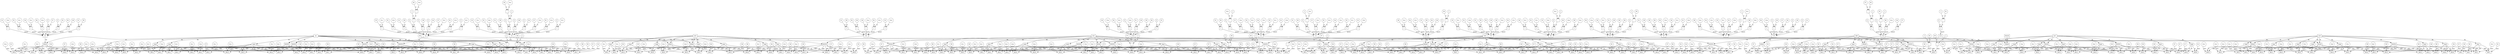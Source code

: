 // Horn Graph
digraph {
	"predicate_0" [label="h5"  nodeName="predicate_0" class=predicateName GNNNodeID=0 shape="box"]
	"predicateArgument_0" [label="Arg0"  nodeName="predicateArgument_0" class=predicateArgument GNNNodeID=1 shape="ellipse"]
		"predicate_0" -> "predicateArgument_0" [ label="PA"]
	"predicateArgument_1" [label="Arg1"  nodeName="predicateArgument_1" class=predicateArgument GNNNodeID=2 shape="ellipse"]
		"predicate_0" -> "predicateArgument_1" [ label="PA"]
	"predicateArgument_2" [label="Arg2"  nodeName="predicateArgument_2" class=predicateArgument GNNNodeID=3 shape="ellipse"]
		"predicate_0" -> "predicateArgument_2" [ label="PA"]
	"predicateArgument_3" [label="Arg3"  nodeName="predicateArgument_3" class=predicateArgument GNNNodeID=4 shape="ellipse"]
		"predicate_0" -> "predicateArgument_3" [ label="PA"]
	"predicateArgument_4" [label="Arg4"  nodeName="predicateArgument_4" class=predicateArgument GNNNodeID=5 shape="ellipse"]
		"predicate_0" -> "predicateArgument_4" [ label="PA"]
	"predicateArgument_5" [label="Arg5"  nodeName="predicateArgument_5" class=predicateArgument GNNNodeID=6 shape="ellipse"]
		"predicate_0" -> "predicateArgument_5" [ label="PA"]
	"predicateArgument_6" [label="Arg6"  nodeName="predicateArgument_6" class=predicateArgument GNNNodeID=7 shape="ellipse"]
		"predicate_0" -> "predicateArgument_6" [ label="PA"]
	"predicateArgument_7" [label="Arg7"  nodeName="predicateArgument_7" class=predicateArgument GNNNodeID=8 shape="ellipse"]
		"predicate_0" -> "predicateArgument_7" [ label="PA"]
	"predicate_1" [label="h10"  nodeName="predicate_1" class=predicateName GNNNodeID=9 shape="box"]
	"predicateArgument_8" [label="Arg0"  nodeName="predicateArgument_8" class=predicateArgument GNNNodeID=10 shape="ellipse"]
		"predicate_1" -> "predicateArgument_8" [ label="PA"]
	"predicateArgument_9" [label="Arg1"  nodeName="predicateArgument_9" class=predicateArgument GNNNodeID=11 shape="ellipse"]
		"predicate_1" -> "predicateArgument_9" [ label="PA"]
	"predicateArgument_10" [label="Arg2"  nodeName="predicateArgument_10" class=predicateArgument GNNNodeID=12 shape="ellipse"]
		"predicate_1" -> "predicateArgument_10" [ label="PA"]
	"predicateArgument_11" [label="Arg3"  nodeName="predicateArgument_11" class=predicateArgument GNNNodeID=13 shape="ellipse"]
		"predicate_1" -> "predicateArgument_11" [ label="PA"]
	"predicateArgument_12" [label="Arg4"  nodeName="predicateArgument_12" class=predicateArgument GNNNodeID=14 shape="ellipse"]
		"predicate_1" -> "predicateArgument_12" [ label="PA"]
	"predicateArgument_13" [label="Arg5"  nodeName="predicateArgument_13" class=predicateArgument GNNNodeID=15 shape="ellipse"]
		"predicate_1" -> "predicateArgument_13" [ label="PA"]
	"predicateArgument_14" [label="Arg6"  nodeName="predicateArgument_14" class=predicateArgument GNNNodeID=16 shape="ellipse"]
		"predicate_1" -> "predicateArgument_14" [ label="PA"]
	"predicateArgument_15" [label="Arg7"  nodeName="predicateArgument_15" class=predicateArgument GNNNodeID=17 shape="ellipse"]
		"predicate_1" -> "predicateArgument_15" [ label="PA"]
	"predicate_2" [label="h19"  nodeName="predicate_2" class=predicateName GNNNodeID=18 shape="box"]
	"predicateArgument_16" [label="Arg0"  nodeName="predicateArgument_16" class=predicateArgument GNNNodeID=19 shape="ellipse"]
		"predicate_2" -> "predicateArgument_16" [ label="PA"]
	"predicateArgument_17" [label="Arg1"  nodeName="predicateArgument_17" class=predicateArgument GNNNodeID=20 shape="ellipse"]
		"predicate_2" -> "predicateArgument_17" [ label="PA"]
	"predicateArgument_18" [label="Arg2"  nodeName="predicateArgument_18" class=predicateArgument GNNNodeID=21 shape="ellipse"]
		"predicate_2" -> "predicateArgument_18" [ label="PA"]
	"predicateArgument_19" [label="Arg3"  nodeName="predicateArgument_19" class=predicateArgument GNNNodeID=22 shape="ellipse"]
		"predicate_2" -> "predicateArgument_19" [ label="PA"]
	"predicateArgument_20" [label="Arg4"  nodeName="predicateArgument_20" class=predicateArgument GNNNodeID=23 shape="ellipse"]
		"predicate_2" -> "predicateArgument_20" [ label="PA"]
	"predicateArgument_21" [label="Arg5"  nodeName="predicateArgument_21" class=predicateArgument GNNNodeID=24 shape="ellipse"]
		"predicate_2" -> "predicateArgument_21" [ label="PA"]
	"predicateArgument_22" [label="Arg6"  nodeName="predicateArgument_22" class=predicateArgument GNNNodeID=25 shape="ellipse"]
		"predicate_2" -> "predicateArgument_22" [ label="PA"]
	"predicate_3" [label="h22"  nodeName="predicate_3" class=predicateName GNNNodeID=26 shape="box"]
	"predicateArgument_23" [label="Arg0"  nodeName="predicateArgument_23" class=predicateArgument GNNNodeID=27 shape="ellipse"]
		"predicate_3" -> "predicateArgument_23" [ label="PA"]
	"predicateArgument_24" [label="Arg1"  nodeName="predicateArgument_24" class=predicateArgument GNNNodeID=28 shape="ellipse"]
		"predicate_3" -> "predicateArgument_24" [ label="PA"]
	"predicateArgument_25" [label="Arg2"  nodeName="predicateArgument_25" class=predicateArgument GNNNodeID=29 shape="ellipse"]
		"predicate_3" -> "predicateArgument_25" [ label="PA"]
	"predicateArgument_26" [label="Arg3"  nodeName="predicateArgument_26" class=predicateArgument GNNNodeID=30 shape="ellipse"]
		"predicate_3" -> "predicateArgument_26" [ label="PA"]
	"predicateArgument_27" [label="Arg4"  nodeName="predicateArgument_27" class=predicateArgument GNNNodeID=31 shape="ellipse"]
		"predicate_3" -> "predicateArgument_27" [ label="PA"]
	"predicateArgument_28" [label="Arg5"  nodeName="predicateArgument_28" class=predicateArgument GNNNodeID=32 shape="ellipse"]
		"predicate_3" -> "predicateArgument_28" [ label="PA"]
	"predicateArgument_29" [label="Arg6"  nodeName="predicateArgument_29" class=predicateArgument GNNNodeID=33 shape="ellipse"]
		"predicate_3" -> "predicateArgument_29" [ label="PA"]
	"predicate_4" [label="h27"  nodeName="predicate_4" class=predicateName GNNNodeID=34 shape="box"]
	"predicateArgument_30" [label="Arg0"  nodeName="predicateArgument_30" class=predicateArgument GNNNodeID=35 shape="ellipse"]
		"predicate_4" -> "predicateArgument_30" [ label="PA"]
	"predicateArgument_31" [label="Arg1"  nodeName="predicateArgument_31" class=predicateArgument GNNNodeID=36 shape="ellipse"]
		"predicate_4" -> "predicateArgument_31" [ label="PA"]
	"predicateArgument_32" [label="Arg2"  nodeName="predicateArgument_32" class=predicateArgument GNNNodeID=37 shape="ellipse"]
		"predicate_4" -> "predicateArgument_32" [ label="PA"]
	"predicateArgument_33" [label="Arg3"  nodeName="predicateArgument_33" class=predicateArgument GNNNodeID=38 shape="ellipse"]
		"predicate_4" -> "predicateArgument_33" [ label="PA"]
	"predicateArgument_34" [label="Arg4"  nodeName="predicateArgument_34" class=predicateArgument GNNNodeID=39 shape="ellipse"]
		"predicate_4" -> "predicateArgument_34" [ label="PA"]
	"predicateArgument_35" [label="Arg5"  nodeName="predicateArgument_35" class=predicateArgument GNNNodeID=40 shape="ellipse"]
		"predicate_4" -> "predicateArgument_35" [ label="PA"]
	"predicateArgument_36" [label="Arg6"  nodeName="predicateArgument_36" class=predicateArgument GNNNodeID=41 shape="ellipse"]
		"predicate_4" -> "predicateArgument_36" [ label="PA"]
	"predicate_5" [label="h34"  nodeName="predicate_5" class=predicateName GNNNodeID=42 shape="box"]
	"predicateArgument_37" [label="Arg0"  nodeName="predicateArgument_37" class=predicateArgument GNNNodeID=43 shape="ellipse"]
		"predicate_5" -> "predicateArgument_37" [ label="PA"]
	"predicateArgument_38" [label="Arg1"  nodeName="predicateArgument_38" class=predicateArgument GNNNodeID=44 shape="ellipse"]
		"predicate_5" -> "predicateArgument_38" [ label="PA"]
	"predicateArgument_39" [label="Arg2"  nodeName="predicateArgument_39" class=predicateArgument GNNNodeID=45 shape="ellipse"]
		"predicate_5" -> "predicateArgument_39" [ label="PA"]
	"predicateArgument_40" [label="Arg3"  nodeName="predicateArgument_40" class=predicateArgument GNNNodeID=46 shape="ellipse"]
		"predicate_5" -> "predicateArgument_40" [ label="PA"]
	"predicateArgument_41" [label="Arg4"  nodeName="predicateArgument_41" class=predicateArgument GNNNodeID=47 shape="ellipse"]
		"predicate_5" -> "predicateArgument_41" [ label="PA"]
	"predicateArgument_42" [label="Arg5"  nodeName="predicateArgument_42" class=predicateArgument GNNNodeID=48 shape="ellipse"]
		"predicate_5" -> "predicateArgument_42" [ label="PA"]
	"predicate_6" [label="h46"  nodeName="predicate_6" class=predicateName GNNNodeID=49 shape="box"]
	"predicateArgument_43" [label="Arg0"  nodeName="predicateArgument_43" class=predicateArgument GNNNodeID=50 shape="ellipse"]
		"predicate_6" -> "predicateArgument_43" [ label="PA"]
	"predicateArgument_44" [label="Arg1"  nodeName="predicateArgument_44" class=predicateArgument GNNNodeID=51 shape="ellipse"]
		"predicate_6" -> "predicateArgument_44" [ label="PA"]
	"predicateArgument_45" [label="Arg2"  nodeName="predicateArgument_45" class=predicateArgument GNNNodeID=52 shape="ellipse"]
		"predicate_6" -> "predicateArgument_45" [ label="PA"]
	"predicateArgument_46" [label="Arg3"  nodeName="predicateArgument_46" class=predicateArgument GNNNodeID=53 shape="ellipse"]
		"predicate_6" -> "predicateArgument_46" [ label="PA"]
	"predicate_7" [label="FALSE"  nodeName="predicate_7" class=predicateName GNNNodeID=54 shape="box"]
	"clause_0" [label="C0"  nodeName="clause_0" class=clause GNNNodeID=55 shape="box"]
	"=_56" [label="="  nodeName="=_56" class=operator GNNNodeID=56 shape="square"]
		"=_56" -> "clause_0" [ label="guard"]
	"0_57" [label="0"  nodeName="0_57" class=constant GNNNodeID=57 shape="circle"]
		"0_57" -> "=_56" [ label="st"]
	"P7_58" [label="P7"  nodeName="P7_58" class=symbolicConstant GNNNodeID=58 shape="circle"]
		"P7_58" -> "=_56" [ label="st"]
	"=_59" [label="="  nodeName="=_59" class=operator GNNNodeID=59 shape="square"]
		"=_59" -> "clause_0" [ label="guard"]
	"0_60" [label="0"  nodeName="0_60" class=constant GNNNodeID=60 shape="circle"]
		"0_60" -> "=_59" [ label="st"]
	"P5_61" [label="P5"  nodeName="P5_61" class=symbolicConstant GNNNodeID=61 shape="circle"]
		"P5_61" -> "=_59" [ label="st"]
	"=_62" [label="="  nodeName="=_62" class=operator GNNNodeID=62 shape="square"]
		"=_62" -> "clause_0" [ label="guard"]
	"P0_63" [label="P0"  nodeName="P0_63" class=symbolicConstant GNNNodeID=63 shape="circle"]
		"P0_63" -> "=_62" [ label="st"]
	"P8_64" [label="P8"  nodeName="P8_64" class=symbolicConstant GNNNodeID=64 shape="circle"]
		"P8_64" -> "=_62" [ label="st"]
	"=_65" [label="="  nodeName="=_65" class=operator GNNNodeID=65 shape="square"]
		"=_65" -> "clause_0" [ label="guard"]
	"P1_66" [label="P1"  nodeName="P1_66" class=symbolicConstant GNNNodeID=66 shape="circle"]
		"P1_66" -> "=_65" [ label="st"]
	"P9_67" [label="P9"  nodeName="P9_67" class=symbolicConstant GNNNodeID=67 shape="circle"]
		"P9_67" -> "=_65" [ label="st"]
	"=_68" [label="="  nodeName="=_68" class=operator GNNNodeID=68 shape="square"]
		"=_68" -> "clause_0" [ label="guard"]
	"P2_69" [label="P2"  nodeName="P2_69" class=symbolicConstant GNNNodeID=69 shape="circle"]
		"P2_69" -> "=_68" [ label="st"]
	"P10_70" [label="P10"  nodeName="P10_70" class=symbolicConstant GNNNodeID=70 shape="circle"]
		"P10_70" -> "=_68" [ label="st"]
	"=_71" [label="="  nodeName="=_71" class=operator GNNNodeID=71 shape="square"]
		"=_71" -> "clause_0" [ label="guard"]
	"P3_72" [label="P3"  nodeName="P3_72" class=symbolicConstant GNNNodeID=72 shape="circle"]
		"P3_72" -> "=_71" [ label="st"]
	"P11_73" [label="P11"  nodeName="P11_73" class=symbolicConstant GNNNodeID=73 shape="circle"]
		"P11_73" -> "=_71" [ label="st"]
	"=_74" [label="="  nodeName="=_74" class=operator GNNNodeID=74 shape="square"]
		"=_74" -> "clause_0" [ label="guard"]
	"P4_75" [label="P4"  nodeName="P4_75" class=symbolicConstant GNNNodeID=75 shape="circle"]
		"P4_75" -> "=_74" [ label="st"]
	"P12_76" [label="P12"  nodeName="P12_76" class=symbolicConstant GNNNodeID=76 shape="circle"]
		"P12_76" -> "=_74" [ label="st"]
	"=_77" [label="="  nodeName="=_77" class=operator GNNNodeID=77 shape="square"]
		"=_77" -> "clause_0" [ label="guard"]
	"P6_78" [label="P6"  nodeName="P6_78" class=symbolicConstant GNNNodeID=78 shape="circle"]
		"P6_78" -> "=_77" [ label="st"]
	"P14_79" [label="P14"  nodeName="P14_79" class=symbolicConstant GNNNodeID=79 shape="circle"]
		"P14_79" -> "=_77" [ label="st"]
	"clauseHead_0" [label="HEAD"  nodeName="clauseHead_0" class=clauseHead GNNNodeID=80 shape="box"]
		"clause_0" -> "clauseHead_0" [ label="CH"]
		"predicate_0" -> "clauseHead_0" [ label="PI"]
	"clauseArgument_0" [label="ARG0"  nodeName="clauseArgument_0" class=clauseArg GNNNodeID=81 shape="ellipse"]
		"clauseHead_0" -> "clauseArgument_0" [ label="ARG"]
		"predicateArgument_0" -> "clauseArgument_0" [ label="AI"]
	"P14_82" [label="P14"  nodeName="P14_82" class=symbolicConstant GNNNodeID=82 shape="circle"]
		"P14_82" -> "clauseArgument_0" [ label="data"]
	"clauseArgument_1" [label="ARG1"  nodeName="clauseArgument_1" class=clauseArg GNNNodeID=83 shape="ellipse"]
		"clauseHead_0" -> "clauseArgument_1" [ label="ARG"]
		"predicateArgument_1" -> "clauseArgument_1" [ label="AI"]
	"P12_84" [label="P12"  nodeName="P12_84" class=symbolicConstant GNNNodeID=84 shape="circle"]
		"P12_84" -> "clauseArgument_1" [ label="data"]
	"clauseArgument_2" [label="ARG2"  nodeName="clauseArgument_2" class=clauseArg GNNNodeID=85 shape="ellipse"]
		"clauseHead_0" -> "clauseArgument_2" [ label="ARG"]
		"predicateArgument_2" -> "clauseArgument_2" [ label="AI"]
	"P11_86" [label="P11"  nodeName="P11_86" class=symbolicConstant GNNNodeID=86 shape="circle"]
		"P11_86" -> "clauseArgument_2" [ label="data"]
	"clauseArgument_3" [label="ARG3"  nodeName="clauseArgument_3" class=clauseArg GNNNodeID=87 shape="ellipse"]
		"clauseHead_0" -> "clauseArgument_3" [ label="ARG"]
		"predicateArgument_3" -> "clauseArgument_3" [ label="AI"]
	"P10_88" [label="P10"  nodeName="P10_88" class=symbolicConstant GNNNodeID=88 shape="circle"]
		"P10_88" -> "clauseArgument_3" [ label="data"]
	"clauseArgument_4" [label="ARG4"  nodeName="clauseArgument_4" class=clauseArg GNNNodeID=89 shape="ellipse"]
		"clauseHead_0" -> "clauseArgument_4" [ label="ARG"]
		"predicateArgument_4" -> "clauseArgument_4" [ label="AI"]
	"P9_90" [label="P9"  nodeName="P9_90" class=symbolicConstant GNNNodeID=90 shape="circle"]
		"P9_90" -> "clauseArgument_4" [ label="data"]
	"clauseArgument_5" [label="ARG5"  nodeName="clauseArgument_5" class=clauseArg GNNNodeID=91 shape="ellipse"]
		"clauseHead_0" -> "clauseArgument_5" [ label="ARG"]
		"predicateArgument_5" -> "clauseArgument_5" [ label="AI"]
	"P8_92" [label="P8"  nodeName="P8_92" class=symbolicConstant GNNNodeID=92 shape="circle"]
		"P8_92" -> "clauseArgument_5" [ label="data"]
	"clauseArgument_6" [label="ARG6"  nodeName="clauseArgument_6" class=clauseArg GNNNodeID=93 shape="ellipse"]
		"clauseHead_0" -> "clauseArgument_6" [ label="ARG"]
		"predicateArgument_6" -> "clauseArgument_6" [ label="AI"]
	"P7_94" [label="P7"  nodeName="P7_94" class=symbolicConstant GNNNodeID=94 shape="circle"]
		"P7_94" -> "clauseArgument_6" [ label="data"]
	"clauseArgument_7" [label="ARG7"  nodeName="clauseArgument_7" class=clauseArg GNNNodeID=95 shape="ellipse"]
		"clauseHead_0" -> "clauseArgument_7" [ label="ARG"]
		"predicateArgument_7" -> "clauseArgument_7" [ label="AI"]
	"P5_96" [label="P5"  nodeName="P5_96" class=symbolicConstant GNNNodeID=96 shape="circle"]
		"P5_96" -> "clauseArgument_7" [ label="data"]
	"clause_1" [label="C1"  nodeName="clause_1" class=clause GNNNodeID=97 shape="box"]
	">=_98" [label="="  nodeName=">=_98" class=operator GNNNodeID=98 shape="square"]
		">=_98" -> "clause_1" [ label="guard"]
	"0_99" [label="0"  nodeName="0_99" class=constant GNNNodeID=99 shape="circle"]
		"0_99" -> ">=_98" [ label="st"]
	"-_100" [label="-"  nodeName="-_100" class=operator GNNNodeID=100 shape="square"]
		"-_100" -> ">=_98" [ label="st"]
	"-1_101" [label="-1"  nodeName="-1_101" class=constant GNNNodeID=101 shape="circle"]
		"-1_101" -> "-_100" [ label="st"]
	"P12_102" [label="P12"  nodeName="P12_102" class=symbolicConstant GNNNodeID=102 shape="circle"]
		"P12_102" -> "-_100" [ label="st"]
	"=_103" [label="="  nodeName="=_103" class=operator GNNNodeID=103 shape="square"]
		"=_103" -> "clause_1" [ label="guard"]
	"P7_104" [label="P7"  nodeName="P7_104" class=symbolicConstant GNNNodeID=104 shape="circle"]
		"P7_104" -> "=_103" [ label="st"]
	"P15_105" [label="P15"  nodeName="P15_105" class=symbolicConstant GNNNodeID=105 shape="circle"]
		"P15_105" -> "=_103" [ label="st"]
	"=_106" [label="="  nodeName="=_106" class=operator GNNNodeID=106 shape="square"]
		"=_106" -> "clause_1" [ label="guard"]
	"P5_107" [label="P5"  nodeName="P5_107" class=symbolicConstant GNNNodeID=107 shape="circle"]
		"P5_107" -> "=_106" [ label="st"]
	"P13_108" [label="P13"  nodeName="P13_108" class=symbolicConstant GNNNodeID=108 shape="circle"]
		"P13_108" -> "=_106" [ label="st"]
	"=_109" [label="="  nodeName="=_109" class=operator GNNNodeID=109 shape="square"]
		"=_109" -> "clause_1" [ label="guard"]
	"P4_110" [label="P4"  nodeName="P4_110" class=symbolicConstant GNNNodeID=110 shape="circle"]
		"P4_110" -> "=_109" [ label="st"]
	"P12_111" [label="P12"  nodeName="P12_111" class=symbolicConstant GNNNodeID=111 shape="circle"]
		"P12_111" -> "=_109" [ label="st"]
	"=_112" [label="="  nodeName="=_112" class=operator GNNNodeID=112 shape="square"]
		"=_112" -> "clause_1" [ label="guard"]
	"P3_113" [label="P3"  nodeName="P3_113" class=symbolicConstant GNNNodeID=113 shape="circle"]
		"P3_113" -> "=_112" [ label="st"]
	"P11_114" [label="P11"  nodeName="P11_114" class=symbolicConstant GNNNodeID=114 shape="circle"]
		"P11_114" -> "=_112" [ label="st"]
	"=_115" [label="="  nodeName="=_115" class=operator GNNNodeID=115 shape="square"]
		"=_115" -> "clause_1" [ label="guard"]
	"P2_116" [label="P2"  nodeName="P2_116" class=symbolicConstant GNNNodeID=116 shape="circle"]
		"P2_116" -> "=_115" [ label="st"]
	"P10_117" [label="P10"  nodeName="P10_117" class=symbolicConstant GNNNodeID=117 shape="circle"]
		"P10_117" -> "=_115" [ label="st"]
	"=_118" [label="="  nodeName="=_118" class=operator GNNNodeID=118 shape="square"]
		"=_118" -> "clause_1" [ label="guard"]
	"P1_119" [label="P1"  nodeName="P1_119" class=symbolicConstant GNNNodeID=119 shape="circle"]
		"P1_119" -> "=_118" [ label="st"]
	"P9_120" [label="P9"  nodeName="P9_120" class=symbolicConstant GNNNodeID=120 shape="circle"]
		"P9_120" -> "=_118" [ label="st"]
	"clauseHead_1" [label="HEAD"  nodeName="clauseHead_1" class=clauseHead GNNNodeID=121 shape="box"]
		"clause_1" -> "clauseHead_1" [ label="CH"]
		"predicate_1" -> "clauseHead_1" [ label="PI"]
	"clauseArgument_8" [label="ARG0"  nodeName="clauseArgument_8" class=clauseArg GNNNodeID=122 shape="ellipse"]
		"clauseHead_1" -> "clauseArgument_8" [ label="ARG"]
		"predicateArgument_8" -> "clauseArgument_8" [ label="AI"]
	"P15_123" [label="P15"  nodeName="P15_123" class=symbolicConstant GNNNodeID=123 shape="circle"]
		"P15_123" -> "clauseArgument_8" [ label="data"]
	"clauseArgument_9" [label="ARG1"  nodeName="clauseArgument_9" class=clauseArg GNNNodeID=124 shape="ellipse"]
		"clauseHead_1" -> "clauseArgument_9" [ label="ARG"]
		"predicateArgument_9" -> "clauseArgument_9" [ label="AI"]
	"P13_125" [label="P13"  nodeName="P13_125" class=symbolicConstant GNNNodeID=125 shape="circle"]
		"P13_125" -> "clauseArgument_9" [ label="data"]
	"clauseArgument_10" [label="ARG2"  nodeName="clauseArgument_10" class=clauseArg GNNNodeID=126 shape="ellipse"]
		"clauseHead_1" -> "clauseArgument_10" [ label="ARG"]
		"predicateArgument_10" -> "clauseArgument_10" [ label="AI"]
	"P12_127" [label="P12"  nodeName="P12_127" class=symbolicConstant GNNNodeID=127 shape="circle"]
		"P12_127" -> "clauseArgument_10" [ label="data"]
	"clauseArgument_11" [label="ARG3"  nodeName="clauseArgument_11" class=clauseArg GNNNodeID=128 shape="ellipse"]
		"clauseHead_1" -> "clauseArgument_11" [ label="ARG"]
		"predicateArgument_11" -> "clauseArgument_11" [ label="AI"]
	"P11_129" [label="P11"  nodeName="P11_129" class=symbolicConstant GNNNodeID=129 shape="circle"]
		"P11_129" -> "clauseArgument_11" [ label="data"]
	"clauseArgument_12" [label="ARG4"  nodeName="clauseArgument_12" class=clauseArg GNNNodeID=130 shape="ellipse"]
		"clauseHead_1" -> "clauseArgument_12" [ label="ARG"]
		"predicateArgument_12" -> "clauseArgument_12" [ label="AI"]
	"P10_131" [label="P10"  nodeName="P10_131" class=symbolicConstant GNNNodeID=131 shape="circle"]
		"P10_131" -> "clauseArgument_12" [ label="data"]
	"clauseArgument_13" [label="ARG5"  nodeName="clauseArgument_13" class=clauseArg GNNNodeID=132 shape="ellipse"]
		"clauseHead_1" -> "clauseArgument_13" [ label="ARG"]
		"predicateArgument_13" -> "clauseArgument_13" [ label="AI"]
	"P9_133" [label="P9"  nodeName="P9_133" class=symbolicConstant GNNNodeID=133 shape="circle"]
		"P9_133" -> "clauseArgument_13" [ label="data"]
	"clauseArgument_14" [label="ARG6"  nodeName="clauseArgument_14" class=clauseArg GNNNodeID=134 shape="ellipse"]
		"clauseHead_1" -> "clauseArgument_14" [ label="ARG"]
		"predicateArgument_14" -> "clauseArgument_14" [ label="AI"]
	"P8_135" [label="P8"  nodeName="P8_135" class=symbolicConstant GNNNodeID=135 shape="circle"]
		"P8_135" -> "clauseArgument_14" [ label="data"]
	"clauseArgument_15" [label="ARG7"  nodeName="clauseArgument_15" class=clauseArg GNNNodeID=136 shape="ellipse"]
		"clauseHead_1" -> "clauseArgument_15" [ label="ARG"]
		"predicateArgument_15" -> "clauseArgument_15" [ label="AI"]
	"P6_137" [label="P6"  nodeName="P6_137" class=symbolicConstant GNNNodeID=137 shape="circle"]
		"P6_137" -> "clauseArgument_15" [ label="data"]
	"clauseBody_0" [label="BODY0"  nodeName="clauseBody_0" class=clauseBody GNNNodeID=138 shape="box"]
		"clause_1" -> "clauseBody_0" [ label="CB"]
		"predicate_0" -> "clauseBody_0" [ label="PI"]
	"clauseArgument_16" [label="ARG0"  nodeName="clauseArgument_16" class=clauseArg GNNNodeID=139 shape="ellipse"]
		"clauseBody_0" -> "clauseArgument_16" [ label="ARG"]
		"predicateArgument_0" -> "clauseArgument_16" [ label="AI"]
	"P15_140" [label="P15"  nodeName="P15_140" class=symbolicConstant GNNNodeID=140 shape="circle"]
		"P15_140" -> "clauseArgument_16" [ label="data"]
	"clauseArgument_17" [label="ARG1"  nodeName="clauseArgument_17" class=clauseArg GNNNodeID=141 shape="ellipse"]
		"clauseBody_0" -> "clauseArgument_17" [ label="ARG"]
		"predicateArgument_1" -> "clauseArgument_17" [ label="AI"]
	"P13_142" [label="P13"  nodeName="P13_142" class=symbolicConstant GNNNodeID=142 shape="circle"]
		"P13_142" -> "clauseArgument_17" [ label="data"]
	"clauseArgument_18" [label="ARG2"  nodeName="clauseArgument_18" class=clauseArg GNNNodeID=143 shape="ellipse"]
		"clauseBody_0" -> "clauseArgument_18" [ label="ARG"]
		"predicateArgument_2" -> "clauseArgument_18" [ label="AI"]
	"P12_144" [label="P12"  nodeName="P12_144" class=symbolicConstant GNNNodeID=144 shape="circle"]
		"P12_144" -> "clauseArgument_18" [ label="data"]
	"clauseArgument_19" [label="ARG3"  nodeName="clauseArgument_19" class=clauseArg GNNNodeID=145 shape="ellipse"]
		"clauseBody_0" -> "clauseArgument_19" [ label="ARG"]
		"predicateArgument_3" -> "clauseArgument_19" [ label="AI"]
	"P11_146" [label="P11"  nodeName="P11_146" class=symbolicConstant GNNNodeID=146 shape="circle"]
		"P11_146" -> "clauseArgument_19" [ label="data"]
	"clauseArgument_20" [label="ARG4"  nodeName="clauseArgument_20" class=clauseArg GNNNodeID=147 shape="ellipse"]
		"clauseBody_0" -> "clauseArgument_20" [ label="ARG"]
		"predicateArgument_4" -> "clauseArgument_20" [ label="AI"]
	"P10_148" [label="P10"  nodeName="P10_148" class=symbolicConstant GNNNodeID=148 shape="circle"]
		"P10_148" -> "clauseArgument_20" [ label="data"]
	"clauseArgument_21" [label="ARG5"  nodeName="clauseArgument_21" class=clauseArg GNNNodeID=149 shape="ellipse"]
		"clauseBody_0" -> "clauseArgument_21" [ label="ARG"]
		"predicateArgument_5" -> "clauseArgument_21" [ label="AI"]
	"P9_150" [label="P9"  nodeName="P9_150" class=symbolicConstant GNNNodeID=150 shape="circle"]
		"P9_150" -> "clauseArgument_21" [ label="data"]
	"clauseArgument_22" [label="ARG6"  nodeName="clauseArgument_22" class=clauseArg GNNNodeID=151 shape="ellipse"]
		"clauseBody_0" -> "clauseArgument_22" [ label="ARG"]
		"predicateArgument_6" -> "clauseArgument_22" [ label="AI"]
	"-_152" [label="-"  nodeName="-_152" class=operator GNNNodeID=152 shape="square"]
		"-_152" -> "clauseArgument_22" [ label="data"]
	"P8_153" [label="P8"  nodeName="P8_153" class=symbolicConstant GNNNodeID=153 shape="circle"]
		"P8_153" -> "-_152" [ label="st"]
	"1_154" [label="1"  nodeName="1_154" class=constant GNNNodeID=154 shape="circle"]
		"1_154" -> "-_152" [ label="st"]
	"clauseArgument_23" [label="ARG7"  nodeName="clauseArgument_23" class=clauseArg GNNNodeID=155 shape="ellipse"]
		"clauseBody_0" -> "clauseArgument_23" [ label="ARG"]
		"predicateArgument_7" -> "clauseArgument_23" [ label="AI"]
	"P6_156" [label="P6"  nodeName="P6_156" class=symbolicConstant GNNNodeID=156 shape="circle"]
		"P6_156" -> "clauseArgument_23" [ label="data"]
	"clause_2" [label="C2"  nodeName="clause_2" class=clause GNNNodeID=157 shape="box"]
	">=_158" [label="="  nodeName=">=_158" class=operator GNNNodeID=158 shape="square"]
		">=_158" -> "clause_2" [ label="guard"]
	"0_159" [label="0"  nodeName="0_159" class=constant GNNNodeID=159 shape="circle"]
		"0_159" -> ">=_158" [ label="st"]
	"-_160" [label="-"  nodeName="-_160" class=operator GNNNodeID=160 shape="square"]
		"-_160" -> ">=_158" [ label="st"]
	"P12_161" [label="P12"  nodeName="P12_161" class=symbolicConstant GNNNodeID=161 shape="circle"]
		"P12_161" -> "-_160" [ label="st"]
	"1_162" [label="1"  nodeName="1_162" class=constant GNNNodeID=162 shape="circle"]
		"1_162" -> "-_160" [ label="st"]
	"=_163" [label="="  nodeName="=_163" class=operator GNNNodeID=163 shape="square"]
		"=_163" -> "clause_2" [ label="guard"]
	"P7_164" [label="P7"  nodeName="P7_164" class=symbolicConstant GNNNodeID=164 shape="circle"]
		"P7_164" -> "=_163" [ label="st"]
	"P15_165" [label="P15"  nodeName="P15_165" class=symbolicConstant GNNNodeID=165 shape="circle"]
		"P15_165" -> "=_163" [ label="st"]
	"=_166" [label="="  nodeName="=_166" class=operator GNNNodeID=166 shape="square"]
		"=_166" -> "clause_2" [ label="guard"]
	"P5_167" [label="P5"  nodeName="P5_167" class=symbolicConstant GNNNodeID=167 shape="circle"]
		"P5_167" -> "=_166" [ label="st"]
	"P13_168" [label="P13"  nodeName="P13_168" class=symbolicConstant GNNNodeID=168 shape="circle"]
		"P13_168" -> "=_166" [ label="st"]
	"=_169" [label="="  nodeName="=_169" class=operator GNNNodeID=169 shape="square"]
		"=_169" -> "clause_2" [ label="guard"]
	"P4_170" [label="P4"  nodeName="P4_170" class=symbolicConstant GNNNodeID=170 shape="circle"]
		"P4_170" -> "=_169" [ label="st"]
	"P12_171" [label="P12"  nodeName="P12_171" class=symbolicConstant GNNNodeID=171 shape="circle"]
		"P12_171" -> "=_169" [ label="st"]
	"=_172" [label="="  nodeName="=_172" class=operator GNNNodeID=172 shape="square"]
		"=_172" -> "clause_2" [ label="guard"]
	"P3_173" [label="P3"  nodeName="P3_173" class=symbolicConstant GNNNodeID=173 shape="circle"]
		"P3_173" -> "=_172" [ label="st"]
	"P11_174" [label="P11"  nodeName="P11_174" class=symbolicConstant GNNNodeID=174 shape="circle"]
		"P11_174" -> "=_172" [ label="st"]
	"=_175" [label="="  nodeName="=_175" class=operator GNNNodeID=175 shape="square"]
		"=_175" -> "clause_2" [ label="guard"]
	"P2_176" [label="P2"  nodeName="P2_176" class=symbolicConstant GNNNodeID=176 shape="circle"]
		"P2_176" -> "=_175" [ label="st"]
	"P10_177" [label="P10"  nodeName="P10_177" class=symbolicConstant GNNNodeID=177 shape="circle"]
		"P10_177" -> "=_175" [ label="st"]
	"=_178" [label="="  nodeName="=_178" class=operator GNNNodeID=178 shape="square"]
		"=_178" -> "clause_2" [ label="guard"]
	"P1_179" [label="P1"  nodeName="P1_179" class=symbolicConstant GNNNodeID=179 shape="circle"]
		"P1_179" -> "=_178" [ label="st"]
	"P9_180" [label="P9"  nodeName="P9_180" class=symbolicConstant GNNNodeID=180 shape="circle"]
		"P9_180" -> "=_178" [ label="st"]
	"clauseHead_2" [label="HEAD"  nodeName="clauseHead_2" class=clauseHead GNNNodeID=181 shape="box"]
		"clause_2" -> "clauseHead_2" [ label="CH"]
		"predicate_1" -> "clauseHead_2" [ label="PI"]
	"clauseArgument_24" [label="ARG0"  nodeName="clauseArgument_24" class=clauseArg GNNNodeID=182 shape="ellipse"]
		"clauseHead_2" -> "clauseArgument_24" [ label="ARG"]
		"predicateArgument_8" -> "clauseArgument_24" [ label="AI"]
	"P15_183" [label="P15"  nodeName="P15_183" class=symbolicConstant GNNNodeID=183 shape="circle"]
		"P15_183" -> "clauseArgument_24" [ label="data"]
	"clauseArgument_25" [label="ARG1"  nodeName="clauseArgument_25" class=clauseArg GNNNodeID=184 shape="ellipse"]
		"clauseHead_2" -> "clauseArgument_25" [ label="ARG"]
		"predicateArgument_9" -> "clauseArgument_25" [ label="AI"]
	"P13_185" [label="P13"  nodeName="P13_185" class=symbolicConstant GNNNodeID=185 shape="circle"]
		"P13_185" -> "clauseArgument_25" [ label="data"]
	"clauseArgument_26" [label="ARG2"  nodeName="clauseArgument_26" class=clauseArg GNNNodeID=186 shape="ellipse"]
		"clauseHead_2" -> "clauseArgument_26" [ label="ARG"]
		"predicateArgument_10" -> "clauseArgument_26" [ label="AI"]
	"P12_187" [label="P12"  nodeName="P12_187" class=symbolicConstant GNNNodeID=187 shape="circle"]
		"P12_187" -> "clauseArgument_26" [ label="data"]
	"clauseArgument_27" [label="ARG3"  nodeName="clauseArgument_27" class=clauseArg GNNNodeID=188 shape="ellipse"]
		"clauseHead_2" -> "clauseArgument_27" [ label="ARG"]
		"predicateArgument_11" -> "clauseArgument_27" [ label="AI"]
	"P11_189" [label="P11"  nodeName="P11_189" class=symbolicConstant GNNNodeID=189 shape="circle"]
		"P11_189" -> "clauseArgument_27" [ label="data"]
	"clauseArgument_28" [label="ARG4"  nodeName="clauseArgument_28" class=clauseArg GNNNodeID=190 shape="ellipse"]
		"clauseHead_2" -> "clauseArgument_28" [ label="ARG"]
		"predicateArgument_12" -> "clauseArgument_28" [ label="AI"]
	"P10_191" [label="P10"  nodeName="P10_191" class=symbolicConstant GNNNodeID=191 shape="circle"]
		"P10_191" -> "clauseArgument_28" [ label="data"]
	"clauseArgument_29" [label="ARG5"  nodeName="clauseArgument_29" class=clauseArg GNNNodeID=192 shape="ellipse"]
		"clauseHead_2" -> "clauseArgument_29" [ label="ARG"]
		"predicateArgument_13" -> "clauseArgument_29" [ label="AI"]
	"P9_193" [label="P9"  nodeName="P9_193" class=symbolicConstant GNNNodeID=193 shape="circle"]
		"P9_193" -> "clauseArgument_29" [ label="data"]
	"clauseArgument_30" [label="ARG6"  nodeName="clauseArgument_30" class=clauseArg GNNNodeID=194 shape="ellipse"]
		"clauseHead_2" -> "clauseArgument_30" [ label="ARG"]
		"predicateArgument_14" -> "clauseArgument_30" [ label="AI"]
	"P8_195" [label="P8"  nodeName="P8_195" class=symbolicConstant GNNNodeID=195 shape="circle"]
		"P8_195" -> "clauseArgument_30" [ label="data"]
	"clauseArgument_31" [label="ARG7"  nodeName="clauseArgument_31" class=clauseArg GNNNodeID=196 shape="ellipse"]
		"clauseHead_2" -> "clauseArgument_31" [ label="ARG"]
		"predicateArgument_15" -> "clauseArgument_31" [ label="AI"]
	"P6_197" [label="P6"  nodeName="P6_197" class=symbolicConstant GNNNodeID=197 shape="circle"]
		"P6_197" -> "clauseArgument_31" [ label="data"]
	"clauseBody_1" [label="BODY0"  nodeName="clauseBody_1" class=clauseBody GNNNodeID=198 shape="box"]
		"clause_2" -> "clauseBody_1" [ label="CB"]
		"predicate_0" -> "clauseBody_1" [ label="PI"]
	"clauseArgument_32" [label="ARG0"  nodeName="clauseArgument_32" class=clauseArg GNNNodeID=199 shape="ellipse"]
		"clauseBody_1" -> "clauseArgument_32" [ label="ARG"]
		"predicateArgument_0" -> "clauseArgument_32" [ label="AI"]
	"P15_200" [label="P15"  nodeName="P15_200" class=symbolicConstant GNNNodeID=200 shape="circle"]
		"P15_200" -> "clauseArgument_32" [ label="data"]
	"clauseArgument_33" [label="ARG1"  nodeName="clauseArgument_33" class=clauseArg GNNNodeID=201 shape="ellipse"]
		"clauseBody_1" -> "clauseArgument_33" [ label="ARG"]
		"predicateArgument_1" -> "clauseArgument_33" [ label="AI"]
	"P13_202" [label="P13"  nodeName="P13_202" class=symbolicConstant GNNNodeID=202 shape="circle"]
		"P13_202" -> "clauseArgument_33" [ label="data"]
	"clauseArgument_34" [label="ARG2"  nodeName="clauseArgument_34" class=clauseArg GNNNodeID=203 shape="ellipse"]
		"clauseBody_1" -> "clauseArgument_34" [ label="ARG"]
		"predicateArgument_2" -> "clauseArgument_34" [ label="AI"]
	"P12_204" [label="P12"  nodeName="P12_204" class=symbolicConstant GNNNodeID=204 shape="circle"]
		"P12_204" -> "clauseArgument_34" [ label="data"]
	"clauseArgument_35" [label="ARG3"  nodeName="clauseArgument_35" class=clauseArg GNNNodeID=205 shape="ellipse"]
		"clauseBody_1" -> "clauseArgument_35" [ label="ARG"]
		"predicateArgument_3" -> "clauseArgument_35" [ label="AI"]
	"P11_206" [label="P11"  nodeName="P11_206" class=symbolicConstant GNNNodeID=206 shape="circle"]
		"P11_206" -> "clauseArgument_35" [ label="data"]
	"clauseArgument_36" [label="ARG4"  nodeName="clauseArgument_36" class=clauseArg GNNNodeID=207 shape="ellipse"]
		"clauseBody_1" -> "clauseArgument_36" [ label="ARG"]
		"predicateArgument_4" -> "clauseArgument_36" [ label="AI"]
	"P10_208" [label="P10"  nodeName="P10_208" class=symbolicConstant GNNNodeID=208 shape="circle"]
		"P10_208" -> "clauseArgument_36" [ label="data"]
	"clauseArgument_37" [label="ARG5"  nodeName="clauseArgument_37" class=clauseArg GNNNodeID=209 shape="ellipse"]
		"clauseBody_1" -> "clauseArgument_37" [ label="ARG"]
		"predicateArgument_5" -> "clauseArgument_37" [ label="AI"]
	"P9_210" [label="P9"  nodeName="P9_210" class=symbolicConstant GNNNodeID=210 shape="circle"]
		"P9_210" -> "clauseArgument_37" [ label="data"]
	"clauseArgument_38" [label="ARG6"  nodeName="clauseArgument_38" class=clauseArg GNNNodeID=211 shape="ellipse"]
		"clauseBody_1" -> "clauseArgument_38" [ label="ARG"]
		"predicateArgument_6" -> "clauseArgument_38" [ label="AI"]
	"-_212" [label="-"  nodeName="-_212" class=operator GNNNodeID=212 shape="square"]
		"-_212" -> "clauseArgument_38" [ label="data"]
	"P8_213" [label="P8"  nodeName="P8_213" class=symbolicConstant GNNNodeID=213 shape="circle"]
		"P8_213" -> "-_212" [ label="st"]
	"1_214" [label="1"  nodeName="1_214" class=constant GNNNodeID=214 shape="circle"]
		"1_214" -> "-_212" [ label="st"]
	"clauseArgument_39" [label="ARG7"  nodeName="clauseArgument_39" class=clauseArg GNNNodeID=215 shape="ellipse"]
		"clauseBody_1" -> "clauseArgument_39" [ label="ARG"]
		"predicateArgument_7" -> "clauseArgument_39" [ label="AI"]
	"P6_216" [label="P6"  nodeName="P6_216" class=symbolicConstant GNNNodeID=216 shape="circle"]
		"P6_216" -> "clauseArgument_39" [ label="data"]
	"clause_3" [label="C3"  nodeName="clause_3" class=clause GNNNodeID=217 shape="box"]
	"=_218" [label="="  nodeName="=_218" class=operator GNNNodeID=218 shape="square"]
		"=_218" -> "clause_3" [ label="guard"]
	"P6_219" [label="P6"  nodeName="P6_219" class=symbolicConstant GNNNodeID=219 shape="circle"]
		"P6_219" -> "=_218" [ label="st"]
	"P14_220" [label="P14"  nodeName="P14_220" class=symbolicConstant GNNNodeID=220 shape="circle"]
		"P14_220" -> "=_218" [ label="st"]
	"=_221" [label="="  nodeName="=_221" class=operator GNNNodeID=221 shape="square"]
		"=_221" -> "clause_3" [ label="guard"]
	"P4_222" [label="P4"  nodeName="P4_222" class=symbolicConstant GNNNodeID=222 shape="circle"]
		"P4_222" -> "=_221" [ label="st"]
	"P12_223" [label="P12"  nodeName="P12_223" class=symbolicConstant GNNNodeID=223 shape="circle"]
		"P12_223" -> "=_221" [ label="st"]
	"=_224" [label="="  nodeName="=_224" class=operator GNNNodeID=224 shape="square"]
		"=_224" -> "clause_3" [ label="guard"]
	"P3_225" [label="P3"  nodeName="P3_225" class=symbolicConstant GNNNodeID=225 shape="circle"]
		"P3_225" -> "=_224" [ label="st"]
	"P11_226" [label="P11"  nodeName="P11_226" class=symbolicConstant GNNNodeID=226 shape="circle"]
		"P11_226" -> "=_224" [ label="st"]
	"=_227" [label="="  nodeName="=_227" class=operator GNNNodeID=227 shape="square"]
		"=_227" -> "clause_3" [ label="guard"]
	"P2_228" [label="P2"  nodeName="P2_228" class=symbolicConstant GNNNodeID=228 shape="circle"]
		"P2_228" -> "=_227" [ label="st"]
	"P10_229" [label="P10"  nodeName="P10_229" class=symbolicConstant GNNNodeID=229 shape="circle"]
		"P10_229" -> "=_227" [ label="st"]
	"=_230" [label="="  nodeName="=_230" class=operator GNNNodeID=230 shape="square"]
		"=_230" -> "clause_3" [ label="guard"]
	"P1_231" [label="P1"  nodeName="P1_231" class=symbolicConstant GNNNodeID=231 shape="circle"]
		"P1_231" -> "=_230" [ label="st"]
	"P9_232" [label="P9"  nodeName="P9_232" class=symbolicConstant GNNNodeID=232 shape="circle"]
		"P9_232" -> "=_230" [ label="st"]
	"=_233" [label="="  nodeName="=_233" class=operator GNNNodeID=233 shape="square"]
		"=_233" -> "clause_3" [ label="guard"]
	"P0_234" [label="P0"  nodeName="P0_234" class=symbolicConstant GNNNodeID=234 shape="circle"]
		"P0_234" -> "=_233" [ label="st"]
	"P8_235" [label="P8"  nodeName="P8_235" class=symbolicConstant GNNNodeID=235 shape="circle"]
		"P8_235" -> "=_233" [ label="st"]
	"clauseHead_3" [label="HEAD"  nodeName="clauseHead_3" class=clauseHead GNNNodeID=236 shape="box"]
		"clause_3" -> "clauseHead_3" [ label="CH"]
		"predicate_0" -> "clauseHead_3" [ label="PI"]
	"clauseArgument_40" [label="ARG0"  nodeName="clauseArgument_40" class=clauseArg GNNNodeID=237 shape="ellipse"]
		"clauseHead_3" -> "clauseArgument_40" [ label="ARG"]
		"predicateArgument_0" -> "clauseArgument_40" [ label="AI"]
	"P14_238" [label="P14"  nodeName="P14_238" class=symbolicConstant GNNNodeID=238 shape="circle"]
		"P14_238" -> "clauseArgument_40" [ label="data"]
	"clauseArgument_41" [label="ARG1"  nodeName="clauseArgument_41" class=clauseArg GNNNodeID=239 shape="ellipse"]
		"clauseHead_3" -> "clauseArgument_41" [ label="ARG"]
		"predicateArgument_1" -> "clauseArgument_41" [ label="AI"]
	"P12_240" [label="P12"  nodeName="P12_240" class=symbolicConstant GNNNodeID=240 shape="circle"]
		"P12_240" -> "clauseArgument_41" [ label="data"]
	"clauseArgument_42" [label="ARG2"  nodeName="clauseArgument_42" class=clauseArg GNNNodeID=241 shape="ellipse"]
		"clauseHead_3" -> "clauseArgument_42" [ label="ARG"]
		"predicateArgument_2" -> "clauseArgument_42" [ label="AI"]
	"P11_242" [label="P11"  nodeName="P11_242" class=symbolicConstant GNNNodeID=242 shape="circle"]
		"P11_242" -> "clauseArgument_42" [ label="data"]
	"clauseArgument_43" [label="ARG3"  nodeName="clauseArgument_43" class=clauseArg GNNNodeID=243 shape="ellipse"]
		"clauseHead_3" -> "clauseArgument_43" [ label="ARG"]
		"predicateArgument_3" -> "clauseArgument_43" [ label="AI"]
	"P10_244" [label="P10"  nodeName="P10_244" class=symbolicConstant GNNNodeID=244 shape="circle"]
		"P10_244" -> "clauseArgument_43" [ label="data"]
	"clauseArgument_44" [label="ARG4"  nodeName="clauseArgument_44" class=clauseArg GNNNodeID=245 shape="ellipse"]
		"clauseHead_3" -> "clauseArgument_44" [ label="ARG"]
		"predicateArgument_4" -> "clauseArgument_44" [ label="AI"]
	"P9_246" [label="P9"  nodeName="P9_246" class=symbolicConstant GNNNodeID=246 shape="circle"]
		"P9_246" -> "clauseArgument_44" [ label="data"]
	"clauseArgument_45" [label="ARG5"  nodeName="clauseArgument_45" class=clauseArg GNNNodeID=247 shape="ellipse"]
		"clauseHead_3" -> "clauseArgument_45" [ label="ARG"]
		"predicateArgument_5" -> "clauseArgument_45" [ label="AI"]
	"P8_248" [label="P8"  nodeName="P8_248" class=symbolicConstant GNNNodeID=248 shape="circle"]
		"P8_248" -> "clauseArgument_45" [ label="data"]
	"clauseArgument_46" [label="ARG6"  nodeName="clauseArgument_46" class=clauseArg GNNNodeID=249 shape="ellipse"]
		"clauseHead_3" -> "clauseArgument_46" [ label="ARG"]
		"predicateArgument_6" -> "clauseArgument_46" [ label="AI"]
	"P7_250" [label="P7"  nodeName="P7_250" class=symbolicConstant GNNNodeID=250 shape="circle"]
		"P7_250" -> "clauseArgument_46" [ label="data"]
	"clauseArgument_47" [label="ARG7"  nodeName="clauseArgument_47" class=clauseArg GNNNodeID=251 shape="ellipse"]
		"clauseHead_3" -> "clauseArgument_47" [ label="ARG"]
		"predicateArgument_7" -> "clauseArgument_47" [ label="AI"]
	"P5_252" [label="P5"  nodeName="P5_252" class=symbolicConstant GNNNodeID=252 shape="circle"]
		"P5_252" -> "clauseArgument_47" [ label="data"]
	"clauseBody_2" [label="BODY0"  nodeName="clauseBody_2" class=clauseBody GNNNodeID=253 shape="box"]
		"clause_3" -> "clauseBody_2" [ label="CB"]
		"predicate_1" -> "clauseBody_2" [ label="PI"]
	"clauseArgument_48" [label="ARG0"  nodeName="clauseArgument_48" class=clauseArg GNNNodeID=254 shape="ellipse"]
		"clauseBody_2" -> "clauseArgument_48" [ label="ARG"]
		"predicateArgument_8" -> "clauseArgument_48" [ label="AI"]
	"P14_255" [label="P14"  nodeName="P14_255" class=symbolicConstant GNNNodeID=255 shape="circle"]
		"P14_255" -> "clauseArgument_48" [ label="data"]
	"clauseArgument_49" [label="ARG1"  nodeName="clauseArgument_49" class=clauseArg GNNNodeID=256 shape="ellipse"]
		"clauseBody_2" -> "clauseArgument_49" [ label="ARG"]
		"predicateArgument_9" -> "clauseArgument_49" [ label="AI"]
	"P12_257" [label="P12"  nodeName="P12_257" class=symbolicConstant GNNNodeID=257 shape="circle"]
		"P12_257" -> "clauseArgument_49" [ label="data"]
	"clauseArgument_50" [label="ARG2"  nodeName="clauseArgument_50" class=clauseArg GNNNodeID=258 shape="ellipse"]
		"clauseBody_2" -> "clauseArgument_50" [ label="ARG"]
		"predicateArgument_10" -> "clauseArgument_50" [ label="AI"]
	"P11_259" [label="P11"  nodeName="P11_259" class=symbolicConstant GNNNodeID=259 shape="circle"]
		"P11_259" -> "clauseArgument_50" [ label="data"]
	"clauseArgument_51" [label="ARG3"  nodeName="clauseArgument_51" class=clauseArg GNNNodeID=260 shape="ellipse"]
		"clauseBody_2" -> "clauseArgument_51" [ label="ARG"]
		"predicateArgument_11" -> "clauseArgument_51" [ label="AI"]
	"P10_261" [label="P10"  nodeName="P10_261" class=symbolicConstant GNNNodeID=261 shape="circle"]
		"P10_261" -> "clauseArgument_51" [ label="data"]
	"clauseArgument_52" [label="ARG4"  nodeName="clauseArgument_52" class=clauseArg GNNNodeID=262 shape="ellipse"]
		"clauseBody_2" -> "clauseArgument_52" [ label="ARG"]
		"predicateArgument_12" -> "clauseArgument_52" [ label="AI"]
	"P9_263" [label="P9"  nodeName="P9_263" class=symbolicConstant GNNNodeID=263 shape="circle"]
		"P9_263" -> "clauseArgument_52" [ label="data"]
	"clauseArgument_53" [label="ARG5"  nodeName="clauseArgument_53" class=clauseArg GNNNodeID=264 shape="ellipse"]
		"clauseBody_2" -> "clauseArgument_53" [ label="ARG"]
		"predicateArgument_13" -> "clauseArgument_53" [ label="AI"]
	"P8_265" [label="P8"  nodeName="P8_265" class=symbolicConstant GNNNodeID=265 shape="circle"]
		"P8_265" -> "clauseArgument_53" [ label="data"]
	"clauseArgument_54" [label="ARG6"  nodeName="clauseArgument_54" class=clauseArg GNNNodeID=266 shape="ellipse"]
		"clauseBody_2" -> "clauseArgument_54" [ label="ARG"]
		"predicateArgument_14" -> "clauseArgument_54" [ label="AI"]
	"P7_267" [label="P7"  nodeName="P7_267" class=symbolicConstant GNNNodeID=267 shape="circle"]
		"P7_267" -> "clauseArgument_54" [ label="data"]
	"clauseArgument_55" [label="ARG7"  nodeName="clauseArgument_55" class=clauseArg GNNNodeID=268 shape="ellipse"]
		"clauseBody_2" -> "clauseArgument_55" [ label="ARG"]
		"predicateArgument_15" -> "clauseArgument_55" [ label="AI"]
	"P5_269" [label="P5"  nodeName="P5_269" class=symbolicConstant GNNNodeID=269 shape="circle"]
		"P5_269" -> "clauseArgument_55" [ label="data"]
	"clause_4" [label="C4"  nodeName="clause_4" class=clause GNNNodeID=270 shape="box"]
	">=_271" [label="="  nodeName=">=_271" class=operator GNNNodeID=271 shape="square"]
		">=_271" -> "clause_4" [ label="guard"]
	"0_272" [label="0"  nodeName="0_272" class=constant GNNNodeID=272 shape="circle"]
		"0_272" -> ">=_271" [ label="st"]
	"*_273" [label="*"  nodeName="*_273" class=operator GNNNodeID=273 shape="square"]
		"*_273" -> ">=_271" [ label="st"]
	"-1_274" [label="-1"  nodeName="-1_274" class=constant GNNNodeID=274 shape="circle"]
		"-1_274" -> "*_273" [ label="st"]
	"-_275" [label="-"  nodeName="-_275" class=operator GNNNodeID=275 shape="square"]
		"-_275" -> "*_273" [ label="st"]
	"P0_276" [label="P0"  nodeName="P0_276" class=symbolicConstant GNNNodeID=276 shape="circle"]
		"P0_276" -> "-_275" [ label="st"]
	"P15_277" [label="P15"  nodeName="P15_277" class=symbolicConstant GNNNodeID=277 shape="circle"]
		"P15_277" -> "-_275" [ label="st"]
	"=_278" [label="="  nodeName="=_278" class=operator GNNNodeID=278 shape="square"]
		"=_278" -> "clause_4" [ label="guard"]
	"0_279" [label="0"  nodeName="0_279" class=constant GNNNodeID=279 shape="circle"]
		"0_279" -> "=_278" [ label="st"]
	"P8_280" [label="P8"  nodeName="P8_280" class=symbolicConstant GNNNodeID=280 shape="circle"]
		"P8_280" -> "=_278" [ label="st"]
	"=_281" [label="="  nodeName="=_281" class=operator GNNNodeID=281 shape="square"]
		"=_281" -> "clause_4" [ label="guard"]
	"0_282" [label="0"  nodeName="0_282" class=constant GNNNodeID=282 shape="circle"]
		"0_282" -> "=_281" [ label="st"]
	"P4_283" [label="P4"  nodeName="P4_283" class=symbolicConstant GNNNodeID=283 shape="circle"]
		"P4_283" -> "=_281" [ label="st"]
	"=_284" [label="="  nodeName="=_284" class=operator GNNNodeID=284 shape="square"]
		"=_284" -> "clause_4" [ label="guard"]
	"P7_285" [label="P7"  nodeName="P7_285" class=symbolicConstant GNNNodeID=285 shape="circle"]
		"P7_285" -> "=_284" [ label="st"]
	"P15_286" [label="P15"  nodeName="P15_286" class=symbolicConstant GNNNodeID=286 shape="circle"]
		"P15_286" -> "=_284" [ label="st"]
	"=_287" [label="="  nodeName="=_287" class=operator GNNNodeID=287 shape="square"]
		"=_287" -> "clause_4" [ label="guard"]
	"P5_288" [label="P5"  nodeName="P5_288" class=symbolicConstant GNNNodeID=288 shape="circle"]
		"P5_288" -> "=_287" [ label="st"]
	"P13_289" [label="P13"  nodeName="P13_289" class=symbolicConstant GNNNodeID=289 shape="circle"]
		"P13_289" -> "=_287" [ label="st"]
	"=_290" [label="="  nodeName="=_290" class=operator GNNNodeID=290 shape="square"]
		"=_290" -> "clause_4" [ label="guard"]
	"0_291" [label="0"  nodeName="0_291" class=constant GNNNodeID=291 shape="circle"]
		"0_291" -> "=_290" [ label="st"]
	"P12_292" [label="P12"  nodeName="P12_292" class=symbolicConstant GNNNodeID=292 shape="circle"]
		"P12_292" -> "=_290" [ label="st"]
	"=_293" [label="="  nodeName="=_293" class=operator GNNNodeID=293 shape="square"]
		"=_293" -> "clause_4" [ label="guard"]
	"P3_294" [label="P3"  nodeName="P3_294" class=symbolicConstant GNNNodeID=294 shape="circle"]
		"P3_294" -> "=_293" [ label="st"]
	"P11_295" [label="P11"  nodeName="P11_295" class=symbolicConstant GNNNodeID=295 shape="circle"]
		"P11_295" -> "=_293" [ label="st"]
	"=_296" [label="="  nodeName="=_296" class=operator GNNNodeID=296 shape="square"]
		"=_296" -> "clause_4" [ label="guard"]
	"P2_297" [label="P2"  nodeName="P2_297" class=symbolicConstant GNNNodeID=297 shape="circle"]
		"P2_297" -> "=_296" [ label="st"]
	"P10_298" [label="P10"  nodeName="P10_298" class=symbolicConstant GNNNodeID=298 shape="circle"]
		"P10_298" -> "=_296" [ label="st"]
	"=_299" [label="="  nodeName="=_299" class=operator GNNNodeID=299 shape="square"]
		"=_299" -> "clause_4" [ label="guard"]
	"P1_300" [label="P1"  nodeName="P1_300" class=symbolicConstant GNNNodeID=300 shape="circle"]
		"P1_300" -> "=_299" [ label="st"]
	"P9_301" [label="P9"  nodeName="P9_301" class=symbolicConstant GNNNodeID=301 shape="circle"]
		"P9_301" -> "=_299" [ label="st"]
	"clauseHead_4" [label="HEAD"  nodeName="clauseHead_4" class=clauseHead GNNNodeID=302 shape="box"]
		"clause_4" -> "clauseHead_4" [ label="CH"]
		"predicate_2" -> "clauseHead_4" [ label="PI"]
	"clauseArgument_56" [label="ARG0"  nodeName="clauseArgument_56" class=clauseArg GNNNodeID=303 shape="ellipse"]
		"clauseHead_4" -> "clauseArgument_56" [ label="ARG"]
		"predicateArgument_16" -> "clauseArgument_56" [ label="AI"]
	"P15_304" [label="P15"  nodeName="P15_304" class=symbolicConstant GNNNodeID=304 shape="circle"]
		"P15_304" -> "clauseArgument_56" [ label="data"]
	"clauseArgument_57" [label="ARG1"  nodeName="clauseArgument_57" class=clauseArg GNNNodeID=305 shape="ellipse"]
		"clauseHead_4" -> "clauseArgument_57" [ label="ARG"]
		"predicateArgument_17" -> "clauseArgument_57" [ label="AI"]
	"P13_306" [label="P13"  nodeName="P13_306" class=symbolicConstant GNNNodeID=306 shape="circle"]
		"P13_306" -> "clauseArgument_57" [ label="data"]
	"clauseArgument_58" [label="ARG2"  nodeName="clauseArgument_58" class=clauseArg GNNNodeID=307 shape="ellipse"]
		"clauseHead_4" -> "clauseArgument_58" [ label="ARG"]
		"predicateArgument_18" -> "clauseArgument_58" [ label="AI"]
	"P11_308" [label="P11"  nodeName="P11_308" class=symbolicConstant GNNNodeID=308 shape="circle"]
		"P11_308" -> "clauseArgument_58" [ label="data"]
	"clauseArgument_59" [label="ARG3"  nodeName="clauseArgument_59" class=clauseArg GNNNodeID=309 shape="ellipse"]
		"clauseHead_4" -> "clauseArgument_59" [ label="ARG"]
		"predicateArgument_19" -> "clauseArgument_59" [ label="AI"]
	"P10_310" [label="P10"  nodeName="P10_310" class=symbolicConstant GNNNodeID=310 shape="circle"]
		"P10_310" -> "clauseArgument_59" [ label="data"]
	"clauseArgument_60" [label="ARG4"  nodeName="clauseArgument_60" class=clauseArg GNNNodeID=311 shape="ellipse"]
		"clauseHead_4" -> "clauseArgument_60" [ label="ARG"]
		"predicateArgument_20" -> "clauseArgument_60" [ label="AI"]
	"P9_312" [label="P9"  nodeName="P9_312" class=symbolicConstant GNNNodeID=312 shape="circle"]
		"P9_312" -> "clauseArgument_60" [ label="data"]
	"clauseArgument_61" [label="ARG5"  nodeName="clauseArgument_61" class=clauseArg GNNNodeID=313 shape="ellipse"]
		"clauseHead_4" -> "clauseArgument_61" [ label="ARG"]
		"predicateArgument_21" -> "clauseArgument_61" [ label="AI"]
	"P8_314" [label="P8"  nodeName="P8_314" class=symbolicConstant GNNNodeID=314 shape="circle"]
		"P8_314" -> "clauseArgument_61" [ label="data"]
	"clauseArgument_62" [label="ARG6"  nodeName="clauseArgument_62" class=clauseArg GNNNodeID=315 shape="ellipse"]
		"clauseHead_4" -> "clauseArgument_62" [ label="ARG"]
		"predicateArgument_22" -> "clauseArgument_62" [ label="AI"]
	"P6_316" [label="P6"  nodeName="P6_316" class=symbolicConstant GNNNodeID=316 shape="circle"]
		"P6_316" -> "clauseArgument_62" [ label="data"]
	"clauseBody_3" [label="BODY0"  nodeName="clauseBody_3" class=clauseBody GNNNodeID=317 shape="box"]
		"clause_4" -> "clauseBody_3" [ label="CB"]
		"predicate_0" -> "clauseBody_3" [ label="PI"]
	"clauseArgument_63" [label="ARG0"  nodeName="clauseArgument_63" class=clauseArg GNNNodeID=318 shape="ellipse"]
		"clauseBody_3" -> "clauseArgument_63" [ label="ARG"]
		"predicateArgument_0" -> "clauseArgument_63" [ label="AI"]
	"P15_319" [label="P15"  nodeName="P15_319" class=symbolicConstant GNNNodeID=319 shape="circle"]
		"P15_319" -> "clauseArgument_63" [ label="data"]
	"clauseArgument_64" [label="ARG1"  nodeName="clauseArgument_64" class=clauseArg GNNNodeID=320 shape="ellipse"]
		"clauseBody_3" -> "clauseArgument_64" [ label="ARG"]
		"predicateArgument_1" -> "clauseArgument_64" [ label="AI"]
	"P13_321" [label="P13"  nodeName="P13_321" class=symbolicConstant GNNNodeID=321 shape="circle"]
		"P13_321" -> "clauseArgument_64" [ label="data"]
	"clauseArgument_65" [label="ARG2"  nodeName="clauseArgument_65" class=clauseArg GNNNodeID=322 shape="ellipse"]
		"clauseBody_3" -> "clauseArgument_65" [ label="ARG"]
		"predicateArgument_2" -> "clauseArgument_65" [ label="AI"]
	"0_323" [label="0"  nodeName="0_323" class=constant GNNNodeID=323 shape="circle"]
		"0_323" -> "clauseArgument_65" [ label="data"]
	"clauseArgument_66" [label="ARG3"  nodeName="clauseArgument_66" class=clauseArg GNNNodeID=324 shape="ellipse"]
		"clauseBody_3" -> "clauseArgument_66" [ label="ARG"]
		"predicateArgument_3" -> "clauseArgument_66" [ label="AI"]
	"P11_325" [label="P11"  nodeName="P11_325" class=symbolicConstant GNNNodeID=325 shape="circle"]
		"P11_325" -> "clauseArgument_66" [ label="data"]
	"clauseArgument_67" [label="ARG4"  nodeName="clauseArgument_67" class=clauseArg GNNNodeID=326 shape="ellipse"]
		"clauseBody_3" -> "clauseArgument_67" [ label="ARG"]
		"predicateArgument_4" -> "clauseArgument_67" [ label="AI"]
	"P10_327" [label="P10"  nodeName="P10_327" class=symbolicConstant GNNNodeID=327 shape="circle"]
		"P10_327" -> "clauseArgument_67" [ label="data"]
	"clauseArgument_68" [label="ARG5"  nodeName="clauseArgument_68" class=clauseArg GNNNodeID=328 shape="ellipse"]
		"clauseBody_3" -> "clauseArgument_68" [ label="ARG"]
		"predicateArgument_5" -> "clauseArgument_68" [ label="AI"]
	"P9_329" [label="P9"  nodeName="P9_329" class=symbolicConstant GNNNodeID=329 shape="circle"]
		"P9_329" -> "clauseArgument_68" [ label="data"]
	"clauseArgument_69" [label="ARG6"  nodeName="clauseArgument_69" class=clauseArg GNNNodeID=330 shape="ellipse"]
		"clauseBody_3" -> "clauseArgument_69" [ label="ARG"]
		"predicateArgument_6" -> "clauseArgument_69" [ label="AI"]
	"P0_331" [label="P0"  nodeName="P0_331" class=symbolicConstant GNNNodeID=331 shape="circle"]
		"P0_331" -> "clauseArgument_69" [ label="data"]
	"clauseArgument_70" [label="ARG7"  nodeName="clauseArgument_70" class=clauseArg GNNNodeID=332 shape="ellipse"]
		"clauseBody_3" -> "clauseArgument_70" [ label="ARG"]
		"predicateArgument_7" -> "clauseArgument_70" [ label="AI"]
	"P6_333" [label="P6"  nodeName="P6_333" class=symbolicConstant GNNNodeID=333 shape="circle"]
		"P6_333" -> "clauseArgument_70" [ label="data"]
	"clause_5" [label="C5"  nodeName="clause_5" class=clause GNNNodeID=334 shape="box"]
	">=_335" [label="="  nodeName=">=_335" class=operator GNNNodeID=335 shape="square"]
		">=_335" -> "clause_5" [ label="guard"]
	"0_336" [label="0"  nodeName="0_336" class=constant GNNNodeID=336 shape="circle"]
		"0_336" -> ">=_335" [ label="st"]
	"-_337" [label="-"  nodeName="-_337" class=operator GNNNodeID=337 shape="square"]
		"-_337" -> ">=_335" [ label="st"]
	"-_338" [label="-"  nodeName="-_338" class=operator GNNNodeID=338 shape="square"]
		"-_338" -> "-_337" [ label="st"]
	"P0_339" [label="P0"  nodeName="P0_339" class=symbolicConstant GNNNodeID=339 shape="circle"]
		"P0_339" -> "-_338" [ label="st"]
	"P15_340" [label="P15"  nodeName="P15_340" class=symbolicConstant GNNNodeID=340 shape="circle"]
		"P15_340" -> "-_338" [ label="st"]
	"1_341" [label="1"  nodeName="1_341" class=constant GNNNodeID=341 shape="circle"]
		"1_341" -> "-_337" [ label="st"]
	"=_342" [label="="  nodeName="=_342" class=operator GNNNodeID=342 shape="square"]
		"=_342" -> "clause_5" [ label="guard"]
	"0_343" [label="0"  nodeName="0_343" class=constant GNNNodeID=343 shape="circle"]
		"0_343" -> "=_342" [ label="st"]
	"P8_344" [label="P8"  nodeName="P8_344" class=symbolicConstant GNNNodeID=344 shape="circle"]
		"P8_344" -> "=_342" [ label="st"]
	"=_345" [label="="  nodeName="=_345" class=operator GNNNodeID=345 shape="square"]
		"=_345" -> "clause_5" [ label="guard"]
	"0_346" [label="0"  nodeName="0_346" class=constant GNNNodeID=346 shape="circle"]
		"0_346" -> "=_345" [ label="st"]
	"P4_347" [label="P4"  nodeName="P4_347" class=symbolicConstant GNNNodeID=347 shape="circle"]
		"P4_347" -> "=_345" [ label="st"]
	"=_348" [label="="  nodeName="=_348" class=operator GNNNodeID=348 shape="square"]
		"=_348" -> "clause_5" [ label="guard"]
	"P7_349" [label="P7"  nodeName="P7_349" class=symbolicConstant GNNNodeID=349 shape="circle"]
		"P7_349" -> "=_348" [ label="st"]
	"P15_350" [label="P15"  nodeName="P15_350" class=symbolicConstant GNNNodeID=350 shape="circle"]
		"P15_350" -> "=_348" [ label="st"]
	"=_351" [label="="  nodeName="=_351" class=operator GNNNodeID=351 shape="square"]
		"=_351" -> "clause_5" [ label="guard"]
	"P5_352" [label="P5"  nodeName="P5_352" class=symbolicConstant GNNNodeID=352 shape="circle"]
		"P5_352" -> "=_351" [ label="st"]
	"P13_353" [label="P13"  nodeName="P13_353" class=symbolicConstant GNNNodeID=353 shape="circle"]
		"P13_353" -> "=_351" [ label="st"]
	"=_354" [label="="  nodeName="=_354" class=operator GNNNodeID=354 shape="square"]
		"=_354" -> "clause_5" [ label="guard"]
	"0_355" [label="0"  nodeName="0_355" class=constant GNNNodeID=355 shape="circle"]
		"0_355" -> "=_354" [ label="st"]
	"P12_356" [label="P12"  nodeName="P12_356" class=symbolicConstant GNNNodeID=356 shape="circle"]
		"P12_356" -> "=_354" [ label="st"]
	"=_357" [label="="  nodeName="=_357" class=operator GNNNodeID=357 shape="square"]
		"=_357" -> "clause_5" [ label="guard"]
	"P3_358" [label="P3"  nodeName="P3_358" class=symbolicConstant GNNNodeID=358 shape="circle"]
		"P3_358" -> "=_357" [ label="st"]
	"P11_359" [label="P11"  nodeName="P11_359" class=symbolicConstant GNNNodeID=359 shape="circle"]
		"P11_359" -> "=_357" [ label="st"]
	"=_360" [label="="  nodeName="=_360" class=operator GNNNodeID=360 shape="square"]
		"=_360" -> "clause_5" [ label="guard"]
	"P2_361" [label="P2"  nodeName="P2_361" class=symbolicConstant GNNNodeID=361 shape="circle"]
		"P2_361" -> "=_360" [ label="st"]
	"P10_362" [label="P10"  nodeName="P10_362" class=symbolicConstant GNNNodeID=362 shape="circle"]
		"P10_362" -> "=_360" [ label="st"]
	"=_363" [label="="  nodeName="=_363" class=operator GNNNodeID=363 shape="square"]
		"=_363" -> "clause_5" [ label="guard"]
	"P1_364" [label="P1"  nodeName="P1_364" class=symbolicConstant GNNNodeID=364 shape="circle"]
		"P1_364" -> "=_363" [ label="st"]
	"P9_365" [label="P9"  nodeName="P9_365" class=symbolicConstant GNNNodeID=365 shape="circle"]
		"P9_365" -> "=_363" [ label="st"]
	"clauseHead_5" [label="HEAD"  nodeName="clauseHead_5" class=clauseHead GNNNodeID=366 shape="box"]
		"clause_5" -> "clauseHead_5" [ label="CH"]
		"predicate_2" -> "clauseHead_5" [ label="PI"]
	"clauseArgument_71" [label="ARG0"  nodeName="clauseArgument_71" class=clauseArg GNNNodeID=367 shape="ellipse"]
		"clauseHead_5" -> "clauseArgument_71" [ label="ARG"]
		"predicateArgument_16" -> "clauseArgument_71" [ label="AI"]
	"P15_368" [label="P15"  nodeName="P15_368" class=symbolicConstant GNNNodeID=368 shape="circle"]
		"P15_368" -> "clauseArgument_71" [ label="data"]
	"clauseArgument_72" [label="ARG1"  nodeName="clauseArgument_72" class=clauseArg GNNNodeID=369 shape="ellipse"]
		"clauseHead_5" -> "clauseArgument_72" [ label="ARG"]
		"predicateArgument_17" -> "clauseArgument_72" [ label="AI"]
	"P13_370" [label="P13"  nodeName="P13_370" class=symbolicConstant GNNNodeID=370 shape="circle"]
		"P13_370" -> "clauseArgument_72" [ label="data"]
	"clauseArgument_73" [label="ARG2"  nodeName="clauseArgument_73" class=clauseArg GNNNodeID=371 shape="ellipse"]
		"clauseHead_5" -> "clauseArgument_73" [ label="ARG"]
		"predicateArgument_18" -> "clauseArgument_73" [ label="AI"]
	"P11_372" [label="P11"  nodeName="P11_372" class=symbolicConstant GNNNodeID=372 shape="circle"]
		"P11_372" -> "clauseArgument_73" [ label="data"]
	"clauseArgument_74" [label="ARG3"  nodeName="clauseArgument_74" class=clauseArg GNNNodeID=373 shape="ellipse"]
		"clauseHead_5" -> "clauseArgument_74" [ label="ARG"]
		"predicateArgument_19" -> "clauseArgument_74" [ label="AI"]
	"P10_374" [label="P10"  nodeName="P10_374" class=symbolicConstant GNNNodeID=374 shape="circle"]
		"P10_374" -> "clauseArgument_74" [ label="data"]
	"clauseArgument_75" [label="ARG4"  nodeName="clauseArgument_75" class=clauseArg GNNNodeID=375 shape="ellipse"]
		"clauseHead_5" -> "clauseArgument_75" [ label="ARG"]
		"predicateArgument_20" -> "clauseArgument_75" [ label="AI"]
	"P9_376" [label="P9"  nodeName="P9_376" class=symbolicConstant GNNNodeID=376 shape="circle"]
		"P9_376" -> "clauseArgument_75" [ label="data"]
	"clauseArgument_76" [label="ARG5"  nodeName="clauseArgument_76" class=clauseArg GNNNodeID=377 shape="ellipse"]
		"clauseHead_5" -> "clauseArgument_76" [ label="ARG"]
		"predicateArgument_21" -> "clauseArgument_76" [ label="AI"]
	"P8_378" [label="P8"  nodeName="P8_378" class=symbolicConstant GNNNodeID=378 shape="circle"]
		"P8_378" -> "clauseArgument_76" [ label="data"]
	"clauseArgument_77" [label="ARG6"  nodeName="clauseArgument_77" class=clauseArg GNNNodeID=379 shape="ellipse"]
		"clauseHead_5" -> "clauseArgument_77" [ label="ARG"]
		"predicateArgument_22" -> "clauseArgument_77" [ label="AI"]
	"P6_380" [label="P6"  nodeName="P6_380" class=symbolicConstant GNNNodeID=380 shape="circle"]
		"P6_380" -> "clauseArgument_77" [ label="data"]
	"clauseBody_4" [label="BODY0"  nodeName="clauseBody_4" class=clauseBody GNNNodeID=381 shape="box"]
		"clause_5" -> "clauseBody_4" [ label="CB"]
		"predicate_0" -> "clauseBody_4" [ label="PI"]
	"clauseArgument_78" [label="ARG0"  nodeName="clauseArgument_78" class=clauseArg GNNNodeID=382 shape="ellipse"]
		"clauseBody_4" -> "clauseArgument_78" [ label="ARG"]
		"predicateArgument_0" -> "clauseArgument_78" [ label="AI"]
	"P15_383" [label="P15"  nodeName="P15_383" class=symbolicConstant GNNNodeID=383 shape="circle"]
		"P15_383" -> "clauseArgument_78" [ label="data"]
	"clauseArgument_79" [label="ARG1"  nodeName="clauseArgument_79" class=clauseArg GNNNodeID=384 shape="ellipse"]
		"clauseBody_4" -> "clauseArgument_79" [ label="ARG"]
		"predicateArgument_1" -> "clauseArgument_79" [ label="AI"]
	"P13_385" [label="P13"  nodeName="P13_385" class=symbolicConstant GNNNodeID=385 shape="circle"]
		"P13_385" -> "clauseArgument_79" [ label="data"]
	"clauseArgument_80" [label="ARG2"  nodeName="clauseArgument_80" class=clauseArg GNNNodeID=386 shape="ellipse"]
		"clauseBody_4" -> "clauseArgument_80" [ label="ARG"]
		"predicateArgument_2" -> "clauseArgument_80" [ label="AI"]
	"0_387" [label="0"  nodeName="0_387" class=constant GNNNodeID=387 shape="circle"]
		"0_387" -> "clauseArgument_80" [ label="data"]
	"clauseArgument_81" [label="ARG3"  nodeName="clauseArgument_81" class=clauseArg GNNNodeID=388 shape="ellipse"]
		"clauseBody_4" -> "clauseArgument_81" [ label="ARG"]
		"predicateArgument_3" -> "clauseArgument_81" [ label="AI"]
	"P11_389" [label="P11"  nodeName="P11_389" class=symbolicConstant GNNNodeID=389 shape="circle"]
		"P11_389" -> "clauseArgument_81" [ label="data"]
	"clauseArgument_82" [label="ARG4"  nodeName="clauseArgument_82" class=clauseArg GNNNodeID=390 shape="ellipse"]
		"clauseBody_4" -> "clauseArgument_82" [ label="ARG"]
		"predicateArgument_4" -> "clauseArgument_82" [ label="AI"]
	"P10_391" [label="P10"  nodeName="P10_391" class=symbolicConstant GNNNodeID=391 shape="circle"]
		"P10_391" -> "clauseArgument_82" [ label="data"]
	"clauseArgument_83" [label="ARG5"  nodeName="clauseArgument_83" class=clauseArg GNNNodeID=392 shape="ellipse"]
		"clauseBody_4" -> "clauseArgument_83" [ label="ARG"]
		"predicateArgument_5" -> "clauseArgument_83" [ label="AI"]
	"P9_393" [label="P9"  nodeName="P9_393" class=symbolicConstant GNNNodeID=393 shape="circle"]
		"P9_393" -> "clauseArgument_83" [ label="data"]
	"clauseArgument_84" [label="ARG6"  nodeName="clauseArgument_84" class=clauseArg GNNNodeID=394 shape="ellipse"]
		"clauseBody_4" -> "clauseArgument_84" [ label="ARG"]
		"predicateArgument_6" -> "clauseArgument_84" [ label="AI"]
	"P0_395" [label="P0"  nodeName="P0_395" class=symbolicConstant GNNNodeID=395 shape="circle"]
		"P0_395" -> "clauseArgument_84" [ label="data"]
	"clauseArgument_85" [label="ARG7"  nodeName="clauseArgument_85" class=clauseArg GNNNodeID=396 shape="ellipse"]
		"clauseBody_4" -> "clauseArgument_85" [ label="ARG"]
		"predicateArgument_7" -> "clauseArgument_85" [ label="AI"]
	"P6_397" [label="P6"  nodeName="P6_397" class=symbolicConstant GNNNodeID=397 shape="circle"]
		"P6_397" -> "clauseArgument_85" [ label="data"]
	"clause_6" [label="C6"  nodeName="clause_6" class=clause GNNNodeID=398 shape="box"]
	"=_399" [label="="  nodeName="=_399" class=operator GNNNodeID=399 shape="square"]
		"=_399" -> "clause_6" [ label="guard"]
	"P6_400" [label="P6"  nodeName="P6_400" class=symbolicConstant GNNNodeID=400 shape="circle"]
		"P6_400" -> "=_399" [ label="st"]
	"P14_401" [label="P14"  nodeName="P14_401" class=symbolicConstant GNNNodeID=401 shape="circle"]
		"P14_401" -> "=_399" [ label="st"]
	"=_402" [label="="  nodeName="=_402" class=operator GNNNodeID=402 shape="square"]
		"=_402" -> "clause_6" [ label="guard"]
	"P4_403" [label="P4"  nodeName="P4_403" class=symbolicConstant GNNNodeID=403 shape="circle"]
		"P4_403" -> "=_402" [ label="st"]
	"P12_404" [label="P12"  nodeName="P12_404" class=symbolicConstant GNNNodeID=404 shape="circle"]
		"P12_404" -> "=_402" [ label="st"]
	"=_405" [label="="  nodeName="=_405" class=operator GNNNodeID=405 shape="square"]
		"=_405" -> "clause_6" [ label="guard"]
	"P2_406" [label="P2"  nodeName="P2_406" class=symbolicConstant GNNNodeID=406 shape="circle"]
		"P2_406" -> "=_405" [ label="st"]
	"P10_407" [label="P10"  nodeName="P10_407" class=symbolicConstant GNNNodeID=407 shape="circle"]
		"P10_407" -> "=_405" [ label="st"]
	"=_408" [label="="  nodeName="=_408" class=operator GNNNodeID=408 shape="square"]
		"=_408" -> "clause_6" [ label="guard"]
	"P1_409" [label="P1"  nodeName="P1_409" class=symbolicConstant GNNNodeID=409 shape="circle"]
		"P1_409" -> "=_408" [ label="st"]
	"P9_410" [label="P9"  nodeName="P9_410" class=symbolicConstant GNNNodeID=410 shape="circle"]
		"P9_410" -> "=_408" [ label="st"]
	"=_411" [label="="  nodeName="=_411" class=operator GNNNodeID=411 shape="square"]
		"=_411" -> "clause_6" [ label="guard"]
	"P0_412" [label="P0"  nodeName="P0_412" class=symbolicConstant GNNNodeID=412 shape="circle"]
		"P0_412" -> "=_411" [ label="st"]
	"P8_413" [label="P8"  nodeName="P8_413" class=symbolicConstant GNNNodeID=413 shape="circle"]
		"P8_413" -> "=_411" [ label="st"]
	"clauseHead_6" [label="HEAD"  nodeName="clauseHead_6" class=clauseHead GNNNodeID=414 shape="box"]
		"clause_6" -> "clauseHead_6" [ label="CH"]
		"predicate_3" -> "clauseHead_6" [ label="PI"]
	"clauseArgument_86" [label="ARG0"  nodeName="clauseArgument_86" class=clauseArg GNNNodeID=415 shape="ellipse"]
		"clauseHead_6" -> "clauseArgument_86" [ label="ARG"]
		"predicateArgument_23" -> "clauseArgument_86" [ label="AI"]
	"P14_416" [label="P14"  nodeName="P14_416" class=symbolicConstant GNNNodeID=416 shape="circle"]
		"P14_416" -> "clauseArgument_86" [ label="data"]
	"clauseArgument_87" [label="ARG1"  nodeName="clauseArgument_87" class=clauseArg GNNNodeID=417 shape="ellipse"]
		"clauseHead_6" -> "clauseArgument_87" [ label="ARG"]
		"predicateArgument_24" -> "clauseArgument_87" [ label="AI"]
	"P12_418" [label="P12"  nodeName="P12_418" class=symbolicConstant GNNNodeID=418 shape="circle"]
		"P12_418" -> "clauseArgument_87" [ label="data"]
	"clauseArgument_88" [label="ARG2"  nodeName="clauseArgument_88" class=clauseArg GNNNodeID=419 shape="ellipse"]
		"clauseHead_6" -> "clauseArgument_88" [ label="ARG"]
		"predicateArgument_25" -> "clauseArgument_88" [ label="AI"]
	"P10_420" [label="P10"  nodeName="P10_420" class=symbolicConstant GNNNodeID=420 shape="circle"]
		"P10_420" -> "clauseArgument_88" [ label="data"]
	"clauseArgument_89" [label="ARG3"  nodeName="clauseArgument_89" class=clauseArg GNNNodeID=421 shape="ellipse"]
		"clauseHead_6" -> "clauseArgument_89" [ label="ARG"]
		"predicateArgument_26" -> "clauseArgument_89" [ label="AI"]
	"P9_422" [label="P9"  nodeName="P9_422" class=symbolicConstant GNNNodeID=422 shape="circle"]
		"P9_422" -> "clauseArgument_89" [ label="data"]
	"clauseArgument_90" [label="ARG4"  nodeName="clauseArgument_90" class=clauseArg GNNNodeID=423 shape="ellipse"]
		"clauseHead_6" -> "clauseArgument_90" [ label="ARG"]
		"predicateArgument_27" -> "clauseArgument_90" [ label="AI"]
	"P8_424" [label="P8"  nodeName="P8_424" class=symbolicConstant GNNNodeID=424 shape="circle"]
		"P8_424" -> "clauseArgument_90" [ label="data"]
	"clauseArgument_91" [label="ARG5"  nodeName="clauseArgument_91" class=clauseArg GNNNodeID=425 shape="ellipse"]
		"clauseHead_6" -> "clauseArgument_91" [ label="ARG"]
		"predicateArgument_28" -> "clauseArgument_91" [ label="AI"]
	"P7_426" [label="P7"  nodeName="P7_426" class=symbolicConstant GNNNodeID=426 shape="circle"]
		"P7_426" -> "clauseArgument_91" [ label="data"]
	"clauseArgument_92" [label="ARG6"  nodeName="clauseArgument_92" class=clauseArg GNNNodeID=427 shape="ellipse"]
		"clauseHead_6" -> "clauseArgument_92" [ label="ARG"]
		"predicateArgument_29" -> "clauseArgument_92" [ label="AI"]
	"P5_428" [label="P5"  nodeName="P5_428" class=symbolicConstant GNNNodeID=428 shape="circle"]
		"P5_428" -> "clauseArgument_92" [ label="data"]
	"clauseBody_5" [label="BODY0"  nodeName="clauseBody_5" class=clauseBody GNNNodeID=429 shape="box"]
		"clause_6" -> "clauseBody_5" [ label="CB"]
		"predicate_2" -> "clauseBody_5" [ label="PI"]
	"clauseArgument_93" [label="ARG0"  nodeName="clauseArgument_93" class=clauseArg GNNNodeID=430 shape="ellipse"]
		"clauseBody_5" -> "clauseArgument_93" [ label="ARG"]
		"predicateArgument_16" -> "clauseArgument_93" [ label="AI"]
	"P14_431" [label="P14"  nodeName="P14_431" class=symbolicConstant GNNNodeID=431 shape="circle"]
		"P14_431" -> "clauseArgument_93" [ label="data"]
	"clauseArgument_94" [label="ARG1"  nodeName="clauseArgument_94" class=clauseArg GNNNodeID=432 shape="ellipse"]
		"clauseBody_5" -> "clauseArgument_94" [ label="ARG"]
		"predicateArgument_17" -> "clauseArgument_94" [ label="AI"]
	"P12_433" [label="P12"  nodeName="P12_433" class=symbolicConstant GNNNodeID=433 shape="circle"]
		"P12_433" -> "clauseArgument_94" [ label="data"]
	"clauseArgument_95" [label="ARG2"  nodeName="clauseArgument_95" class=clauseArg GNNNodeID=434 shape="ellipse"]
		"clauseBody_5" -> "clauseArgument_95" [ label="ARG"]
		"predicateArgument_18" -> "clauseArgument_95" [ label="AI"]
	"P10_435" [label="P10"  nodeName="P10_435" class=symbolicConstant GNNNodeID=435 shape="circle"]
		"P10_435" -> "clauseArgument_95" [ label="data"]
	"clauseArgument_96" [label="ARG3"  nodeName="clauseArgument_96" class=clauseArg GNNNodeID=436 shape="ellipse"]
		"clauseBody_5" -> "clauseArgument_96" [ label="ARG"]
		"predicateArgument_19" -> "clauseArgument_96" [ label="AI"]
	"P9_437" [label="P9"  nodeName="P9_437" class=symbolicConstant GNNNodeID=437 shape="circle"]
		"P9_437" -> "clauseArgument_96" [ label="data"]
	"clauseArgument_97" [label="ARG4"  nodeName="clauseArgument_97" class=clauseArg GNNNodeID=438 shape="ellipse"]
		"clauseBody_5" -> "clauseArgument_97" [ label="ARG"]
		"predicateArgument_20" -> "clauseArgument_97" [ label="AI"]
	"P8_439" [label="P8"  nodeName="P8_439" class=symbolicConstant GNNNodeID=439 shape="circle"]
		"P8_439" -> "clauseArgument_97" [ label="data"]
	"clauseArgument_98" [label="ARG5"  nodeName="clauseArgument_98" class=clauseArg GNNNodeID=440 shape="ellipse"]
		"clauseBody_5" -> "clauseArgument_98" [ label="ARG"]
		"predicateArgument_21" -> "clauseArgument_98" [ label="AI"]
	"P7_441" [label="P7"  nodeName="P7_441" class=symbolicConstant GNNNodeID=441 shape="circle"]
		"P7_441" -> "clauseArgument_98" [ label="data"]
	"clauseArgument_99" [label="ARG6"  nodeName="clauseArgument_99" class=clauseArg GNNNodeID=442 shape="ellipse"]
		"clauseBody_5" -> "clauseArgument_99" [ label="ARG"]
		"predicateArgument_22" -> "clauseArgument_99" [ label="AI"]
	"P5_443" [label="P5"  nodeName="P5_443" class=symbolicConstant GNNNodeID=443 shape="circle"]
		"P5_443" -> "clauseArgument_99" [ label="data"]
	"clause_7" [label="C7"  nodeName="clause_7" class=clause GNNNodeID=444 shape="box"]
	">=_445" [label="="  nodeName=">=_445" class=operator GNNNodeID=445 shape="square"]
		">=_445" -> "clause_7" [ label="guard"]
	"0_446" [label="0"  nodeName="0_446" class=constant GNNNodeID=446 shape="circle"]
		"0_446" -> ">=_445" [ label="st"]
	"-_447" [label="-"  nodeName="-_447" class=operator GNNNodeID=447 shape="square"]
		"-_447" -> ">=_445" [ label="st"]
	"-1_448" [label="-1"  nodeName="-1_448" class=constant GNNNodeID=448 shape="circle"]
		"-1_448" -> "-_447" [ label="st"]
	"P12_449" [label="P12"  nodeName="P12_449" class=symbolicConstant GNNNodeID=449 shape="circle"]
		"P12_449" -> "-_447" [ label="st"]
	"=_450" [label="="  nodeName="=_450" class=operator GNNNodeID=450 shape="square"]
		"=_450" -> "clause_7" [ label="guard"]
	"P8_451" [label="P8"  nodeName="P8_451" class=symbolicConstant GNNNodeID=451 shape="circle"]
		"P8_451" -> "=_450" [ label="st"]
	"P16_452" [label="P16"  nodeName="P16_452" class=symbolicConstant GNNNodeID=452 shape="circle"]
		"P16_452" -> "=_450" [ label="st"]
	"=_453" [label="="  nodeName="=_453" class=operator GNNNodeID=453 shape="square"]
		"=_453" -> "clause_7" [ label="guard"]
	"P6_454" [label="P6"  nodeName="P6_454" class=symbolicConstant GNNNodeID=454 shape="circle"]
		"P6_454" -> "=_453" [ label="st"]
	"P14_455" [label="P14"  nodeName="P14_455" class=symbolicConstant GNNNodeID=455 shape="circle"]
		"P14_455" -> "=_453" [ label="st"]
	"=_456" [label="="  nodeName="=_456" class=operator GNNNodeID=456 shape="square"]
		"=_456" -> "clause_7" [ label="guard"]
	"P4_457" [label="P4"  nodeName="P4_457" class=symbolicConstant GNNNodeID=457 shape="circle"]
		"P4_457" -> "=_456" [ label="st"]
	"P12_458" [label="P12"  nodeName="P12_458" class=symbolicConstant GNNNodeID=458 shape="circle"]
		"P12_458" -> "=_456" [ label="st"]
	"=_459" [label="="  nodeName="=_459" class=operator GNNNodeID=459 shape="square"]
		"=_459" -> "clause_7" [ label="guard"]
	"P3_460" [label="P3"  nodeName="P3_460" class=symbolicConstant GNNNodeID=460 shape="circle"]
		"P3_460" -> "=_459" [ label="st"]
	"P11_461" [label="P11"  nodeName="P11_461" class=symbolicConstant GNNNodeID=461 shape="circle"]
		"P11_461" -> "=_459" [ label="st"]
	"=_462" [label="="  nodeName="=_462" class=operator GNNNodeID=462 shape="square"]
		"=_462" -> "clause_7" [ label="guard"]
	"P2_463" [label="P2"  nodeName="P2_463" class=symbolicConstant GNNNodeID=463 shape="circle"]
		"P2_463" -> "=_462" [ label="st"]
	"P10_464" [label="P10"  nodeName="P10_464" class=symbolicConstant GNNNodeID=464 shape="circle"]
		"P10_464" -> "=_462" [ label="st"]
	"clauseHead_7" [label="HEAD"  nodeName="clauseHead_7" class=clauseHead GNNNodeID=465 shape="box"]
		"clause_7" -> "clauseHead_7" [ label="CH"]
		"predicate_4" -> "clauseHead_7" [ label="PI"]
	"clauseArgument_100" [label="ARG0"  nodeName="clauseArgument_100" class=clauseArg GNNNodeID=466 shape="ellipse"]
		"clauseHead_7" -> "clauseArgument_100" [ label="ARG"]
		"predicateArgument_30" -> "clauseArgument_100" [ label="AI"]
	"P16_467" [label="P16"  nodeName="P16_467" class=symbolicConstant GNNNodeID=467 shape="circle"]
		"P16_467" -> "clauseArgument_100" [ label="data"]
	"clauseArgument_101" [label="ARG1"  nodeName="clauseArgument_101" class=clauseArg GNNNodeID=468 shape="ellipse"]
		"clauseHead_7" -> "clauseArgument_101" [ label="ARG"]
		"predicateArgument_31" -> "clauseArgument_101" [ label="AI"]
	"P14_469" [label="P14"  nodeName="P14_469" class=symbolicConstant GNNNodeID=469 shape="circle"]
		"P14_469" -> "clauseArgument_101" [ label="data"]
	"clauseArgument_102" [label="ARG2"  nodeName="clauseArgument_102" class=clauseArg GNNNodeID=470 shape="ellipse"]
		"clauseHead_7" -> "clauseArgument_102" [ label="ARG"]
		"predicateArgument_32" -> "clauseArgument_102" [ label="AI"]
	"P12_471" [label="P12"  nodeName="P12_471" class=symbolicConstant GNNNodeID=471 shape="circle"]
		"P12_471" -> "clauseArgument_102" [ label="data"]
	"clauseArgument_103" [label="ARG3"  nodeName="clauseArgument_103" class=clauseArg GNNNodeID=472 shape="ellipse"]
		"clauseHead_7" -> "clauseArgument_103" [ label="ARG"]
		"predicateArgument_33" -> "clauseArgument_103" [ label="AI"]
	"P11_473" [label="P11"  nodeName="P11_473" class=symbolicConstant GNNNodeID=473 shape="circle"]
		"P11_473" -> "clauseArgument_103" [ label="data"]
	"clauseArgument_104" [label="ARG4"  nodeName="clauseArgument_104" class=clauseArg GNNNodeID=474 shape="ellipse"]
		"clauseHead_7" -> "clauseArgument_104" [ label="ARG"]
		"predicateArgument_34" -> "clauseArgument_104" [ label="AI"]
	"P10_475" [label="P10"  nodeName="P10_475" class=symbolicConstant GNNNodeID=475 shape="circle"]
		"P10_475" -> "clauseArgument_104" [ label="data"]
	"clauseArgument_105" [label="ARG5"  nodeName="clauseArgument_105" class=clauseArg GNNNodeID=476 shape="ellipse"]
		"clauseHead_7" -> "clauseArgument_105" [ label="ARG"]
		"predicateArgument_35" -> "clauseArgument_105" [ label="AI"]
	"P9_477" [label="P9"  nodeName="P9_477" class=symbolicConstant GNNNodeID=477 shape="circle"]
		"P9_477" -> "clauseArgument_105" [ label="data"]
	"clauseArgument_106" [label="ARG6"  nodeName="clauseArgument_106" class=clauseArg GNNNodeID=478 shape="ellipse"]
		"clauseHead_7" -> "clauseArgument_106" [ label="ARG"]
		"predicateArgument_36" -> "clauseArgument_106" [ label="AI"]
	"P7_479" [label="P7"  nodeName="P7_479" class=symbolicConstant GNNNodeID=479 shape="circle"]
		"P7_479" -> "clauseArgument_106" [ label="data"]
	"clauseBody_6" [label="BODY0"  nodeName="clauseBody_6" class=clauseBody GNNNodeID=480 shape="box"]
		"clause_7" -> "clauseBody_6" [ label="CB"]
		"predicate_3" -> "clauseBody_6" [ label="PI"]
	"clauseArgument_107" [label="ARG0"  nodeName="clauseArgument_107" class=clauseArg GNNNodeID=481 shape="ellipse"]
		"clauseBody_6" -> "clauseArgument_107" [ label="ARG"]
		"predicateArgument_23" -> "clauseArgument_107" [ label="AI"]
	"P16_482" [label="P16"  nodeName="P16_482" class=symbolicConstant GNNNodeID=482 shape="circle"]
		"P16_482" -> "clauseArgument_107" [ label="data"]
	"clauseArgument_108" [label="ARG1"  nodeName="clauseArgument_108" class=clauseArg GNNNodeID=483 shape="ellipse"]
		"clauseBody_6" -> "clauseArgument_108" [ label="ARG"]
		"predicateArgument_24" -> "clauseArgument_108" [ label="AI"]
	"P14_484" [label="P14"  nodeName="P14_484" class=symbolicConstant GNNNodeID=484 shape="circle"]
		"P14_484" -> "clauseArgument_108" [ label="data"]
	"clauseArgument_109" [label="ARG2"  nodeName="clauseArgument_109" class=clauseArg GNNNodeID=485 shape="ellipse"]
		"clauseBody_6" -> "clauseArgument_109" [ label="ARG"]
		"predicateArgument_25" -> "clauseArgument_109" [ label="AI"]
	"P12_486" [label="P12"  nodeName="P12_486" class=symbolicConstant GNNNodeID=486 shape="circle"]
		"P12_486" -> "clauseArgument_109" [ label="data"]
	"clauseArgument_110" [label="ARG3"  nodeName="clauseArgument_110" class=clauseArg GNNNodeID=487 shape="ellipse"]
		"clauseBody_6" -> "clauseArgument_110" [ label="ARG"]
		"predicateArgument_26" -> "clauseArgument_110" [ label="AI"]
	"P11_488" [label="P11"  nodeName="P11_488" class=symbolicConstant GNNNodeID=488 shape="circle"]
		"P11_488" -> "clauseArgument_110" [ label="data"]
	"clauseArgument_111" [label="ARG4"  nodeName="clauseArgument_111" class=clauseArg GNNNodeID=489 shape="ellipse"]
		"clauseBody_6" -> "clauseArgument_111" [ label="ARG"]
		"predicateArgument_27" -> "clauseArgument_111" [ label="AI"]
	"P10_490" [label="P10"  nodeName="P10_490" class=symbolicConstant GNNNodeID=490 shape="circle"]
		"P10_490" -> "clauseArgument_111" [ label="data"]
	"clauseArgument_112" [label="ARG5"  nodeName="clauseArgument_112" class=clauseArg GNNNodeID=491 shape="ellipse"]
		"clauseBody_6" -> "clauseArgument_112" [ label="ARG"]
		"predicateArgument_28" -> "clauseArgument_112" [ label="AI"]
	"-_492" [label="-"  nodeName="-_492" class=operator GNNNodeID=492 shape="square"]
		"-_492" -> "clauseArgument_112" [ label="data"]
	"P9_493" [label="P9"  nodeName="P9_493" class=symbolicConstant GNNNodeID=493 shape="circle"]
		"P9_493" -> "-_492" [ label="st"]
	"1_494" [label="1"  nodeName="1_494" class=constant GNNNodeID=494 shape="circle"]
		"1_494" -> "-_492" [ label="st"]
	"clauseArgument_113" [label="ARG6"  nodeName="clauseArgument_113" class=clauseArg GNNNodeID=495 shape="ellipse"]
		"clauseBody_6" -> "clauseArgument_113" [ label="ARG"]
		"predicateArgument_29" -> "clauseArgument_113" [ label="AI"]
	"-_496" [label="-"  nodeName="-_496" class=operator GNNNodeID=496 shape="square"]
		"-_496" -> "clauseArgument_113" [ label="data"]
	"P7_497" [label="P7"  nodeName="P7_497" class=symbolicConstant GNNNodeID=497 shape="circle"]
		"P7_497" -> "-_496" [ label="st"]
	"1_498" [label="1"  nodeName="1_498" class=constant GNNNodeID=498 shape="circle"]
		"1_498" -> "-_496" [ label="st"]
	"clause_8" [label="C8"  nodeName="clause_8" class=clause GNNNodeID=499 shape="box"]
	">=_500" [label="="  nodeName=">=_500" class=operator GNNNodeID=500 shape="square"]
		">=_500" -> "clause_8" [ label="guard"]
	"0_501" [label="0"  nodeName="0_501" class=constant GNNNodeID=501 shape="circle"]
		"0_501" -> ">=_500" [ label="st"]
	"-_502" [label="-"  nodeName="-_502" class=operator GNNNodeID=502 shape="square"]
		"-_502" -> ">=_500" [ label="st"]
	"P12_503" [label="P12"  nodeName="P12_503" class=symbolicConstant GNNNodeID=503 shape="circle"]
		"P12_503" -> "-_502" [ label="st"]
	"1_504" [label="1"  nodeName="1_504" class=constant GNNNodeID=504 shape="circle"]
		"1_504" -> "-_502" [ label="st"]
	"=_505" [label="="  nodeName="=_505" class=operator GNNNodeID=505 shape="square"]
		"=_505" -> "clause_8" [ label="guard"]
	"P8_506" [label="P8"  nodeName="P8_506" class=symbolicConstant GNNNodeID=506 shape="circle"]
		"P8_506" -> "=_505" [ label="st"]
	"P16_507" [label="P16"  nodeName="P16_507" class=symbolicConstant GNNNodeID=507 shape="circle"]
		"P16_507" -> "=_505" [ label="st"]
	"=_508" [label="="  nodeName="=_508" class=operator GNNNodeID=508 shape="square"]
		"=_508" -> "clause_8" [ label="guard"]
	"P6_509" [label="P6"  nodeName="P6_509" class=symbolicConstant GNNNodeID=509 shape="circle"]
		"P6_509" -> "=_508" [ label="st"]
	"P14_510" [label="P14"  nodeName="P14_510" class=symbolicConstant GNNNodeID=510 shape="circle"]
		"P14_510" -> "=_508" [ label="st"]
	"=_511" [label="="  nodeName="=_511" class=operator GNNNodeID=511 shape="square"]
		"=_511" -> "clause_8" [ label="guard"]
	"P4_512" [label="P4"  nodeName="P4_512" class=symbolicConstant GNNNodeID=512 shape="circle"]
		"P4_512" -> "=_511" [ label="st"]
	"P12_513" [label="P12"  nodeName="P12_513" class=symbolicConstant GNNNodeID=513 shape="circle"]
		"P12_513" -> "=_511" [ label="st"]
	"=_514" [label="="  nodeName="=_514" class=operator GNNNodeID=514 shape="square"]
		"=_514" -> "clause_8" [ label="guard"]
	"P3_515" [label="P3"  nodeName="P3_515" class=symbolicConstant GNNNodeID=515 shape="circle"]
		"P3_515" -> "=_514" [ label="st"]
	"P11_516" [label="P11"  nodeName="P11_516" class=symbolicConstant GNNNodeID=516 shape="circle"]
		"P11_516" -> "=_514" [ label="st"]
	"=_517" [label="="  nodeName="=_517" class=operator GNNNodeID=517 shape="square"]
		"=_517" -> "clause_8" [ label="guard"]
	"P2_518" [label="P2"  nodeName="P2_518" class=symbolicConstant GNNNodeID=518 shape="circle"]
		"P2_518" -> "=_517" [ label="st"]
	"P10_519" [label="P10"  nodeName="P10_519" class=symbolicConstant GNNNodeID=519 shape="circle"]
		"P10_519" -> "=_517" [ label="st"]
	"clauseHead_8" [label="HEAD"  nodeName="clauseHead_8" class=clauseHead GNNNodeID=520 shape="box"]
		"clause_8" -> "clauseHead_8" [ label="CH"]
		"predicate_4" -> "clauseHead_8" [ label="PI"]
	"clauseArgument_114" [label="ARG0"  nodeName="clauseArgument_114" class=clauseArg GNNNodeID=521 shape="ellipse"]
		"clauseHead_8" -> "clauseArgument_114" [ label="ARG"]
		"predicateArgument_30" -> "clauseArgument_114" [ label="AI"]
	"P16_522" [label="P16"  nodeName="P16_522" class=symbolicConstant GNNNodeID=522 shape="circle"]
		"P16_522" -> "clauseArgument_114" [ label="data"]
	"clauseArgument_115" [label="ARG1"  nodeName="clauseArgument_115" class=clauseArg GNNNodeID=523 shape="ellipse"]
		"clauseHead_8" -> "clauseArgument_115" [ label="ARG"]
		"predicateArgument_31" -> "clauseArgument_115" [ label="AI"]
	"P14_524" [label="P14"  nodeName="P14_524" class=symbolicConstant GNNNodeID=524 shape="circle"]
		"P14_524" -> "clauseArgument_115" [ label="data"]
	"clauseArgument_116" [label="ARG2"  nodeName="clauseArgument_116" class=clauseArg GNNNodeID=525 shape="ellipse"]
		"clauseHead_8" -> "clauseArgument_116" [ label="ARG"]
		"predicateArgument_32" -> "clauseArgument_116" [ label="AI"]
	"P12_526" [label="P12"  nodeName="P12_526" class=symbolicConstant GNNNodeID=526 shape="circle"]
		"P12_526" -> "clauseArgument_116" [ label="data"]
	"clauseArgument_117" [label="ARG3"  nodeName="clauseArgument_117" class=clauseArg GNNNodeID=527 shape="ellipse"]
		"clauseHead_8" -> "clauseArgument_117" [ label="ARG"]
		"predicateArgument_33" -> "clauseArgument_117" [ label="AI"]
	"P11_528" [label="P11"  nodeName="P11_528" class=symbolicConstant GNNNodeID=528 shape="circle"]
		"P11_528" -> "clauseArgument_117" [ label="data"]
	"clauseArgument_118" [label="ARG4"  nodeName="clauseArgument_118" class=clauseArg GNNNodeID=529 shape="ellipse"]
		"clauseHead_8" -> "clauseArgument_118" [ label="ARG"]
		"predicateArgument_34" -> "clauseArgument_118" [ label="AI"]
	"P10_530" [label="P10"  nodeName="P10_530" class=symbolicConstant GNNNodeID=530 shape="circle"]
		"P10_530" -> "clauseArgument_118" [ label="data"]
	"clauseArgument_119" [label="ARG5"  nodeName="clauseArgument_119" class=clauseArg GNNNodeID=531 shape="ellipse"]
		"clauseHead_8" -> "clauseArgument_119" [ label="ARG"]
		"predicateArgument_35" -> "clauseArgument_119" [ label="AI"]
	"P9_532" [label="P9"  nodeName="P9_532" class=symbolicConstant GNNNodeID=532 shape="circle"]
		"P9_532" -> "clauseArgument_119" [ label="data"]
	"clauseArgument_120" [label="ARG6"  nodeName="clauseArgument_120" class=clauseArg GNNNodeID=533 shape="ellipse"]
		"clauseHead_8" -> "clauseArgument_120" [ label="ARG"]
		"predicateArgument_36" -> "clauseArgument_120" [ label="AI"]
	"P7_534" [label="P7"  nodeName="P7_534" class=symbolicConstant GNNNodeID=534 shape="circle"]
		"P7_534" -> "clauseArgument_120" [ label="data"]
	"clauseBody_7" [label="BODY0"  nodeName="clauseBody_7" class=clauseBody GNNNodeID=535 shape="box"]
		"clause_8" -> "clauseBody_7" [ label="CB"]
		"predicate_3" -> "clauseBody_7" [ label="PI"]
	"clauseArgument_121" [label="ARG0"  nodeName="clauseArgument_121" class=clauseArg GNNNodeID=536 shape="ellipse"]
		"clauseBody_7" -> "clauseArgument_121" [ label="ARG"]
		"predicateArgument_23" -> "clauseArgument_121" [ label="AI"]
	"P16_537" [label="P16"  nodeName="P16_537" class=symbolicConstant GNNNodeID=537 shape="circle"]
		"P16_537" -> "clauseArgument_121" [ label="data"]
	"clauseArgument_122" [label="ARG1"  nodeName="clauseArgument_122" class=clauseArg GNNNodeID=538 shape="ellipse"]
		"clauseBody_7" -> "clauseArgument_122" [ label="ARG"]
		"predicateArgument_24" -> "clauseArgument_122" [ label="AI"]
	"P14_539" [label="P14"  nodeName="P14_539" class=symbolicConstant GNNNodeID=539 shape="circle"]
		"P14_539" -> "clauseArgument_122" [ label="data"]
	"clauseArgument_123" [label="ARG2"  nodeName="clauseArgument_123" class=clauseArg GNNNodeID=540 shape="ellipse"]
		"clauseBody_7" -> "clauseArgument_123" [ label="ARG"]
		"predicateArgument_25" -> "clauseArgument_123" [ label="AI"]
	"P12_541" [label="P12"  nodeName="P12_541" class=symbolicConstant GNNNodeID=541 shape="circle"]
		"P12_541" -> "clauseArgument_123" [ label="data"]
	"clauseArgument_124" [label="ARG3"  nodeName="clauseArgument_124" class=clauseArg GNNNodeID=542 shape="ellipse"]
		"clauseBody_7" -> "clauseArgument_124" [ label="ARG"]
		"predicateArgument_26" -> "clauseArgument_124" [ label="AI"]
	"P11_543" [label="P11"  nodeName="P11_543" class=symbolicConstant GNNNodeID=543 shape="circle"]
		"P11_543" -> "clauseArgument_124" [ label="data"]
	"clauseArgument_125" [label="ARG4"  nodeName="clauseArgument_125" class=clauseArg GNNNodeID=544 shape="ellipse"]
		"clauseBody_7" -> "clauseArgument_125" [ label="ARG"]
		"predicateArgument_27" -> "clauseArgument_125" [ label="AI"]
	"P10_545" [label="P10"  nodeName="P10_545" class=symbolicConstant GNNNodeID=545 shape="circle"]
		"P10_545" -> "clauseArgument_125" [ label="data"]
	"clauseArgument_126" [label="ARG5"  nodeName="clauseArgument_126" class=clauseArg GNNNodeID=546 shape="ellipse"]
		"clauseBody_7" -> "clauseArgument_126" [ label="ARG"]
		"predicateArgument_28" -> "clauseArgument_126" [ label="AI"]
	"-_547" [label="-"  nodeName="-_547" class=operator GNNNodeID=547 shape="square"]
		"-_547" -> "clauseArgument_126" [ label="data"]
	"P9_548" [label="P9"  nodeName="P9_548" class=symbolicConstant GNNNodeID=548 shape="circle"]
		"P9_548" -> "-_547" [ label="st"]
	"1_549" [label="1"  nodeName="1_549" class=constant GNNNodeID=549 shape="circle"]
		"1_549" -> "-_547" [ label="st"]
	"clauseArgument_127" [label="ARG6"  nodeName="clauseArgument_127" class=clauseArg GNNNodeID=550 shape="ellipse"]
		"clauseBody_7" -> "clauseArgument_127" [ label="ARG"]
		"predicateArgument_29" -> "clauseArgument_127" [ label="AI"]
	"-_551" [label="-"  nodeName="-_551" class=operator GNNNodeID=551 shape="square"]
		"-_551" -> "clauseArgument_127" [ label="data"]
	"P7_552" [label="P7"  nodeName="P7_552" class=symbolicConstant GNNNodeID=552 shape="circle"]
		"P7_552" -> "-_551" [ label="st"]
	"1_553" [label="1"  nodeName="1_553" class=constant GNNNodeID=553 shape="circle"]
		"1_553" -> "-_551" [ label="st"]
	"clause_9" [label="C9"  nodeName="clause_9" class=clause GNNNodeID=554 shape="box"]
	"=_555" [label="="  nodeName="=_555" class=operator GNNNodeID=555 shape="square"]
		"=_555" -> "clause_9" [ label="guard"]
	"P6_556" [label="P6"  nodeName="P6_556" class=symbolicConstant GNNNodeID=556 shape="circle"]
		"P6_556" -> "=_555" [ label="st"]
	"P14_557" [label="P14"  nodeName="P14_557" class=symbolicConstant GNNNodeID=557 shape="circle"]
		"P14_557" -> "=_555" [ label="st"]
	"=_558" [label="="  nodeName="=_558" class=operator GNNNodeID=558 shape="square"]
		"=_558" -> "clause_9" [ label="guard"]
	"P4_559" [label="P4"  nodeName="P4_559" class=symbolicConstant GNNNodeID=559 shape="circle"]
		"P4_559" -> "=_558" [ label="st"]
	"P12_560" [label="P12"  nodeName="P12_560" class=symbolicConstant GNNNodeID=560 shape="circle"]
		"P12_560" -> "=_558" [ label="st"]
	"=_561" [label="="  nodeName="=_561" class=operator GNNNodeID=561 shape="square"]
		"=_561" -> "clause_9" [ label="guard"]
	"P2_562" [label="P2"  nodeName="P2_562" class=symbolicConstant GNNNodeID=562 shape="circle"]
		"P2_562" -> "=_561" [ label="st"]
	"P10_563" [label="P10"  nodeName="P10_563" class=symbolicConstant GNNNodeID=563 shape="circle"]
		"P10_563" -> "=_561" [ label="st"]
	"=_564" [label="="  nodeName="=_564" class=operator GNNNodeID=564 shape="square"]
		"=_564" -> "clause_9" [ label="guard"]
	"P1_565" [label="P1"  nodeName="P1_565" class=symbolicConstant GNNNodeID=565 shape="circle"]
		"P1_565" -> "=_564" [ label="st"]
	"P9_566" [label="P9"  nodeName="P9_566" class=symbolicConstant GNNNodeID=566 shape="circle"]
		"P9_566" -> "=_564" [ label="st"]
	"=_567" [label="="  nodeName="=_567" class=operator GNNNodeID=567 shape="square"]
		"=_567" -> "clause_9" [ label="guard"]
	"P0_568" [label="P0"  nodeName="P0_568" class=symbolicConstant GNNNodeID=568 shape="circle"]
		"P0_568" -> "=_567" [ label="st"]
	"P8_569" [label="P8"  nodeName="P8_569" class=symbolicConstant GNNNodeID=569 shape="circle"]
		"P8_569" -> "=_567" [ label="st"]
	"clauseHead_9" [label="HEAD"  nodeName="clauseHead_9" class=clauseHead GNNNodeID=570 shape="box"]
		"clause_9" -> "clauseHead_9" [ label="CH"]
		"predicate_3" -> "clauseHead_9" [ label="PI"]
	"clauseArgument_128" [label="ARG0"  nodeName="clauseArgument_128" class=clauseArg GNNNodeID=571 shape="ellipse"]
		"clauseHead_9" -> "clauseArgument_128" [ label="ARG"]
		"predicateArgument_23" -> "clauseArgument_128" [ label="AI"]
	"P14_572" [label="P14"  nodeName="P14_572" class=symbolicConstant GNNNodeID=572 shape="circle"]
		"P14_572" -> "clauseArgument_128" [ label="data"]
	"clauseArgument_129" [label="ARG1"  nodeName="clauseArgument_129" class=clauseArg GNNNodeID=573 shape="ellipse"]
		"clauseHead_9" -> "clauseArgument_129" [ label="ARG"]
		"predicateArgument_24" -> "clauseArgument_129" [ label="AI"]
	"P12_574" [label="P12"  nodeName="P12_574" class=symbolicConstant GNNNodeID=574 shape="circle"]
		"P12_574" -> "clauseArgument_129" [ label="data"]
	"clauseArgument_130" [label="ARG2"  nodeName="clauseArgument_130" class=clauseArg GNNNodeID=575 shape="ellipse"]
		"clauseHead_9" -> "clauseArgument_130" [ label="ARG"]
		"predicateArgument_25" -> "clauseArgument_130" [ label="AI"]
	"P10_576" [label="P10"  nodeName="P10_576" class=symbolicConstant GNNNodeID=576 shape="circle"]
		"P10_576" -> "clauseArgument_130" [ label="data"]
	"clauseArgument_131" [label="ARG3"  nodeName="clauseArgument_131" class=clauseArg GNNNodeID=577 shape="ellipse"]
		"clauseHead_9" -> "clauseArgument_131" [ label="ARG"]
		"predicateArgument_26" -> "clauseArgument_131" [ label="AI"]
	"P9_578" [label="P9"  nodeName="P9_578" class=symbolicConstant GNNNodeID=578 shape="circle"]
		"P9_578" -> "clauseArgument_131" [ label="data"]
	"clauseArgument_132" [label="ARG4"  nodeName="clauseArgument_132" class=clauseArg GNNNodeID=579 shape="ellipse"]
		"clauseHead_9" -> "clauseArgument_132" [ label="ARG"]
		"predicateArgument_27" -> "clauseArgument_132" [ label="AI"]
	"P8_580" [label="P8"  nodeName="P8_580" class=symbolicConstant GNNNodeID=580 shape="circle"]
		"P8_580" -> "clauseArgument_132" [ label="data"]
	"clauseArgument_133" [label="ARG5"  nodeName="clauseArgument_133" class=clauseArg GNNNodeID=581 shape="ellipse"]
		"clauseHead_9" -> "clauseArgument_133" [ label="ARG"]
		"predicateArgument_28" -> "clauseArgument_133" [ label="AI"]
	"P7_582" [label="P7"  nodeName="P7_582" class=symbolicConstant GNNNodeID=582 shape="circle"]
		"P7_582" -> "clauseArgument_133" [ label="data"]
	"clauseArgument_134" [label="ARG6"  nodeName="clauseArgument_134" class=clauseArg GNNNodeID=583 shape="ellipse"]
		"clauseHead_9" -> "clauseArgument_134" [ label="ARG"]
		"predicateArgument_29" -> "clauseArgument_134" [ label="AI"]
	"P5_584" [label="P5"  nodeName="P5_584" class=symbolicConstant GNNNodeID=584 shape="circle"]
		"P5_584" -> "clauseArgument_134" [ label="data"]
	"clauseBody_8" [label="BODY0"  nodeName="clauseBody_8" class=clauseBody GNNNodeID=585 shape="box"]
		"clause_9" -> "clauseBody_8" [ label="CB"]
		"predicate_4" -> "clauseBody_8" [ label="PI"]
	"clauseArgument_135" [label="ARG0"  nodeName="clauseArgument_135" class=clauseArg GNNNodeID=586 shape="ellipse"]
		"clauseBody_8" -> "clauseArgument_135" [ label="ARG"]
		"predicateArgument_30" -> "clauseArgument_135" [ label="AI"]
	"P14_587" [label="P14"  nodeName="P14_587" class=symbolicConstant GNNNodeID=587 shape="circle"]
		"P14_587" -> "clauseArgument_135" [ label="data"]
	"clauseArgument_136" [label="ARG1"  nodeName="clauseArgument_136" class=clauseArg GNNNodeID=588 shape="ellipse"]
		"clauseBody_8" -> "clauseArgument_136" [ label="ARG"]
		"predicateArgument_31" -> "clauseArgument_136" [ label="AI"]
	"P12_589" [label="P12"  nodeName="P12_589" class=symbolicConstant GNNNodeID=589 shape="circle"]
		"P12_589" -> "clauseArgument_136" [ label="data"]
	"clauseArgument_137" [label="ARG2"  nodeName="clauseArgument_137" class=clauseArg GNNNodeID=590 shape="ellipse"]
		"clauseBody_8" -> "clauseArgument_137" [ label="ARG"]
		"predicateArgument_32" -> "clauseArgument_137" [ label="AI"]
	"P10_591" [label="P10"  nodeName="P10_591" class=symbolicConstant GNNNodeID=591 shape="circle"]
		"P10_591" -> "clauseArgument_137" [ label="data"]
	"clauseArgument_138" [label="ARG3"  nodeName="clauseArgument_138" class=clauseArg GNNNodeID=592 shape="ellipse"]
		"clauseBody_8" -> "clauseArgument_138" [ label="ARG"]
		"predicateArgument_33" -> "clauseArgument_138" [ label="AI"]
	"P9_593" [label="P9"  nodeName="P9_593" class=symbolicConstant GNNNodeID=593 shape="circle"]
		"P9_593" -> "clauseArgument_138" [ label="data"]
	"clauseArgument_139" [label="ARG4"  nodeName="clauseArgument_139" class=clauseArg GNNNodeID=594 shape="ellipse"]
		"clauseBody_8" -> "clauseArgument_139" [ label="ARG"]
		"predicateArgument_34" -> "clauseArgument_139" [ label="AI"]
	"P8_595" [label="P8"  nodeName="P8_595" class=symbolicConstant GNNNodeID=595 shape="circle"]
		"P8_595" -> "clauseArgument_139" [ label="data"]
	"clauseArgument_140" [label="ARG5"  nodeName="clauseArgument_140" class=clauseArg GNNNodeID=596 shape="ellipse"]
		"clauseBody_8" -> "clauseArgument_140" [ label="ARG"]
		"predicateArgument_35" -> "clauseArgument_140" [ label="AI"]
	"P7_597" [label="P7"  nodeName="P7_597" class=symbolicConstant GNNNodeID=597 shape="circle"]
		"P7_597" -> "clauseArgument_140" [ label="data"]
	"clauseArgument_141" [label="ARG6"  nodeName="clauseArgument_141" class=clauseArg GNNNodeID=598 shape="ellipse"]
		"clauseBody_8" -> "clauseArgument_141" [ label="ARG"]
		"predicateArgument_36" -> "clauseArgument_141" [ label="AI"]
	"P5_599" [label="P5"  nodeName="P5_599" class=symbolicConstant GNNNodeID=599 shape="circle"]
		"P5_599" -> "clauseArgument_141" [ label="data"]
	"clause_10" [label="C10"  nodeName="clause_10" class=clause GNNNodeID=600 shape="box"]
	"=_601" [label="="  nodeName="=_601" class=operator GNNNodeID=601 shape="square"]
		"=_601" -> "clause_10" [ label="guard"]
	"0_602" [label="0"  nodeName="0_602" class=constant GNNNodeID=602 shape="circle"]
		"0_602" -> "=_601" [ label="st"]
	"P2_603" [label="P2"  nodeName="P2_603" class=symbolicConstant GNNNodeID=603 shape="circle"]
		"P2_603" -> "=_601" [ label="st"]
	"=_604" [label="="  nodeName="=_604" class=operator GNNNodeID=604 shape="square"]
		"=_604" -> "clause_10" [ label="guard"]
	"P6_605" [label="P6"  nodeName="P6_605" class=symbolicConstant GNNNodeID=605 shape="circle"]
		"P6_605" -> "=_604" [ label="st"]
	"P14_606" [label="P14"  nodeName="P14_606" class=symbolicConstant GNNNodeID=606 shape="circle"]
		"P14_606" -> "=_604" [ label="st"]
	"=_607" [label="="  nodeName="=_607" class=operator GNNNodeID=607 shape="square"]
		"=_607" -> "clause_10" [ label="guard"]
	"P4_608" [label="P4"  nodeName="P4_608" class=symbolicConstant GNNNodeID=608 shape="circle"]
		"P4_608" -> "=_607" [ label="st"]
	"P12_609" [label="P12"  nodeName="P12_609" class=symbolicConstant GNNNodeID=609 shape="circle"]
		"P12_609" -> "=_607" [ label="st"]
	"=_610" [label="="  nodeName="=_610" class=operator GNNNodeID=610 shape="square"]
		"=_610" -> "clause_10" [ label="guard"]
	"0_611" [label="0"  nodeName="0_611" class=constant GNNNodeID=611 shape="circle"]
		"0_611" -> "=_610" [ label="st"]
	"P10_612" [label="P10"  nodeName="P10_612" class=symbolicConstant GNNNodeID=612 shape="circle"]
		"P10_612" -> "=_610" [ label="st"]
	"=_613" [label="="  nodeName="=_613" class=operator GNNNodeID=613 shape="square"]
		"=_613" -> "clause_10" [ label="guard"]
	"P1_614" [label="P1"  nodeName="P1_614" class=symbolicConstant GNNNodeID=614 shape="circle"]
		"P1_614" -> "=_613" [ label="st"]
	"P9_615" [label="P9"  nodeName="P9_615" class=symbolicConstant GNNNodeID=615 shape="circle"]
		"P9_615" -> "=_613" [ label="st"]
	"=_616" [label="="  nodeName="=_616" class=operator GNNNodeID=616 shape="square"]
		"=_616" -> "clause_10" [ label="guard"]
	"P0_617" [label="P0"  nodeName="P0_617" class=symbolicConstant GNNNodeID=617 shape="circle"]
		"P0_617" -> "=_616" [ label="st"]
	"P8_618" [label="P8"  nodeName="P8_618" class=symbolicConstant GNNNodeID=618 shape="circle"]
		"P8_618" -> "=_616" [ label="st"]
	"clauseHead_10" [label="HEAD"  nodeName="clauseHead_10" class=clauseHead GNNNodeID=619 shape="box"]
		"clause_10" -> "clauseHead_10" [ label="CH"]
		"predicate_5" -> "clauseHead_10" [ label="PI"]
	"clauseArgument_142" [label="ARG0"  nodeName="clauseArgument_142" class=clauseArg GNNNodeID=620 shape="ellipse"]
		"clauseHead_10" -> "clauseArgument_142" [ label="ARG"]
		"predicateArgument_37" -> "clauseArgument_142" [ label="AI"]
	"P14_621" [label="P14"  nodeName="P14_621" class=symbolicConstant GNNNodeID=621 shape="circle"]
		"P14_621" -> "clauseArgument_142" [ label="data"]
	"clauseArgument_143" [label="ARG1"  nodeName="clauseArgument_143" class=clauseArg GNNNodeID=622 shape="ellipse"]
		"clauseHead_10" -> "clauseArgument_143" [ label="ARG"]
		"predicateArgument_38" -> "clauseArgument_143" [ label="AI"]
	"P12_623" [label="P12"  nodeName="P12_623" class=symbolicConstant GNNNodeID=623 shape="circle"]
		"P12_623" -> "clauseArgument_143" [ label="data"]
	"clauseArgument_144" [label="ARG2"  nodeName="clauseArgument_144" class=clauseArg GNNNodeID=624 shape="ellipse"]
		"clauseHead_10" -> "clauseArgument_144" [ label="ARG"]
		"predicateArgument_39" -> "clauseArgument_144" [ label="AI"]
	"P9_625" [label="P9"  nodeName="P9_625" class=symbolicConstant GNNNodeID=625 shape="circle"]
		"P9_625" -> "clauseArgument_144" [ label="data"]
	"clauseArgument_145" [label="ARG3"  nodeName="clauseArgument_145" class=clauseArg GNNNodeID=626 shape="ellipse"]
		"clauseHead_10" -> "clauseArgument_145" [ label="ARG"]
		"predicateArgument_40" -> "clauseArgument_145" [ label="AI"]
	"P8_627" [label="P8"  nodeName="P8_627" class=symbolicConstant GNNNodeID=627 shape="circle"]
		"P8_627" -> "clauseArgument_145" [ label="data"]
	"clauseArgument_146" [label="ARG4"  nodeName="clauseArgument_146" class=clauseArg GNNNodeID=628 shape="ellipse"]
		"clauseHead_10" -> "clauseArgument_146" [ label="ARG"]
		"predicateArgument_41" -> "clauseArgument_146" [ label="AI"]
	"P7_629" [label="P7"  nodeName="P7_629" class=symbolicConstant GNNNodeID=629 shape="circle"]
		"P7_629" -> "clauseArgument_146" [ label="data"]
	"clauseArgument_147" [label="ARG5"  nodeName="clauseArgument_147" class=clauseArg GNNNodeID=630 shape="ellipse"]
		"clauseHead_10" -> "clauseArgument_147" [ label="ARG"]
		"predicateArgument_42" -> "clauseArgument_147" [ label="AI"]
	"P5_631" [label="P5"  nodeName="P5_631" class=symbolicConstant GNNNodeID=631 shape="circle"]
		"P5_631" -> "clauseArgument_147" [ label="data"]
	"clauseBody_9" [label="BODY0"  nodeName="clauseBody_9" class=clauseBody GNNNodeID=632 shape="box"]
		"clause_10" -> "clauseBody_9" [ label="CB"]
		"predicate_3" -> "clauseBody_9" [ label="PI"]
	"clauseArgument_148" [label="ARG0"  nodeName="clauseArgument_148" class=clauseArg GNNNodeID=633 shape="ellipse"]
		"clauseBody_9" -> "clauseArgument_148" [ label="ARG"]
		"predicateArgument_23" -> "clauseArgument_148" [ label="AI"]
	"P14_634" [label="P14"  nodeName="P14_634" class=symbolicConstant GNNNodeID=634 shape="circle"]
		"P14_634" -> "clauseArgument_148" [ label="data"]
	"clauseArgument_149" [label="ARG1"  nodeName="clauseArgument_149" class=clauseArg GNNNodeID=635 shape="ellipse"]
		"clauseBody_9" -> "clauseArgument_149" [ label="ARG"]
		"predicateArgument_24" -> "clauseArgument_149" [ label="AI"]
	"P12_636" [label="P12"  nodeName="P12_636" class=symbolicConstant GNNNodeID=636 shape="circle"]
		"P12_636" -> "clauseArgument_149" [ label="data"]
	"clauseArgument_150" [label="ARG2"  nodeName="clauseArgument_150" class=clauseArg GNNNodeID=637 shape="ellipse"]
		"clauseBody_9" -> "clauseArgument_150" [ label="ARG"]
		"predicateArgument_25" -> "clauseArgument_150" [ label="AI"]
	"0_638" [label="0"  nodeName="0_638" class=constant GNNNodeID=638 shape="circle"]
		"0_638" -> "clauseArgument_150" [ label="data"]
	"clauseArgument_151" [label="ARG3"  nodeName="clauseArgument_151" class=clauseArg GNNNodeID=639 shape="ellipse"]
		"clauseBody_9" -> "clauseArgument_151" [ label="ARG"]
		"predicateArgument_26" -> "clauseArgument_151" [ label="AI"]
	"P9_640" [label="P9"  nodeName="P9_640" class=symbolicConstant GNNNodeID=640 shape="circle"]
		"P9_640" -> "clauseArgument_151" [ label="data"]
	"clauseArgument_152" [label="ARG4"  nodeName="clauseArgument_152" class=clauseArg GNNNodeID=641 shape="ellipse"]
		"clauseBody_9" -> "clauseArgument_152" [ label="ARG"]
		"predicateArgument_27" -> "clauseArgument_152" [ label="AI"]
	"P8_642" [label="P8"  nodeName="P8_642" class=symbolicConstant GNNNodeID=642 shape="circle"]
		"P8_642" -> "clauseArgument_152" [ label="data"]
	"clauseArgument_153" [label="ARG5"  nodeName="clauseArgument_153" class=clauseArg GNNNodeID=643 shape="ellipse"]
		"clauseBody_9" -> "clauseArgument_153" [ label="ARG"]
		"predicateArgument_28" -> "clauseArgument_153" [ label="AI"]
	"P7_644" [label="P7"  nodeName="P7_644" class=symbolicConstant GNNNodeID=644 shape="circle"]
		"P7_644" -> "clauseArgument_153" [ label="data"]
	"clauseArgument_154" [label="ARG6"  nodeName="clauseArgument_154" class=clauseArg GNNNodeID=645 shape="ellipse"]
		"clauseBody_9" -> "clauseArgument_154" [ label="ARG"]
		"predicateArgument_29" -> "clauseArgument_154" [ label="AI"]
	"P5_646" [label="P5"  nodeName="P5_646" class=symbolicConstant GNNNodeID=646 shape="circle"]
		"P5_646" -> "clauseArgument_154" [ label="data"]
	"clause_11" [label="C11"  nodeName="clause_11" class=clause GNNNodeID=647 shape="box"]
	">=_648" [label="="  nodeName=">=_648" class=operator GNNNodeID=648 shape="square"]
		">=_648" -> "clause_11" [ label="guard"]
	"0_649" [label="0"  nodeName="0_649" class=constant GNNNodeID=649 shape="circle"]
		"0_649" -> ">=_648" [ label="st"]
	"-_650" [label="-"  nodeName="-_650" class=operator GNNNodeID=650 shape="square"]
		"-_650" -> ">=_648" [ label="st"]
	"-1_651" [label="-1"  nodeName="-1_651" class=constant GNNNodeID=651 shape="circle"]
		"-1_651" -> "-_650" [ label="st"]
	"P9_652" [label="P9"  nodeName="P9_652" class=symbolicConstant GNNNodeID=652 shape="circle"]
		"P9_652" -> "-_650" [ label="st"]
	"=_653" [label="="  nodeName="=_653" class=operator GNNNodeID=653 shape="square"]
		"=_653" -> "clause_11" [ label="guard"]
	"P6_654" [label="P6"  nodeName="P6_654" class=symbolicConstant GNNNodeID=654 shape="circle"]
		"P6_654" -> "=_653" [ label="st"]
	"P14_655" [label="P14"  nodeName="P14_655" class=symbolicConstant GNNNodeID=655 shape="circle"]
		"P14_655" -> "=_653" [ label="st"]
	"=_656" [label="="  nodeName="=_656" class=operator GNNNodeID=656 shape="square"]
		"=_656" -> "clause_11" [ label="guard"]
	"P4_657" [label="P4"  nodeName="P4_657" class=symbolicConstant GNNNodeID=657 shape="circle"]
		"P4_657" -> "=_656" [ label="st"]
	"P12_658" [label="P12"  nodeName="P12_658" class=symbolicConstant GNNNodeID=658 shape="circle"]
		"P12_658" -> "=_656" [ label="st"]
	"=_659" [label="="  nodeName="=_659" class=operator GNNNodeID=659 shape="square"]
		"=_659" -> "clause_11" [ label="guard"]
	"P1_660" [label="P1"  nodeName="P1_660" class=symbolicConstant GNNNodeID=660 shape="circle"]
		"P1_660" -> "=_659" [ label="st"]
	"P9_661" [label="P9"  nodeName="P9_661" class=symbolicConstant GNNNodeID=661 shape="circle"]
		"P9_661" -> "=_659" [ label="st"]
	"=_662" [label="="  nodeName="=_662" class=operator GNNNodeID=662 shape="square"]
		"=_662" -> "clause_11" [ label="guard"]
	"P0_663" [label="P0"  nodeName="P0_663" class=symbolicConstant GNNNodeID=663 shape="circle"]
		"P0_663" -> "=_662" [ label="st"]
	"P8_664" [label="P8"  nodeName="P8_664" class=symbolicConstant GNNNodeID=664 shape="circle"]
		"P8_664" -> "=_662" [ label="st"]
	"clauseHead_11" [label="HEAD"  nodeName="clauseHead_11" class=clauseHead GNNNodeID=665 shape="box"]
		"clause_11" -> "clauseHead_11" [ label="CH"]
		"predicate_5" -> "clauseHead_11" [ label="PI"]
	"clauseArgument_155" [label="ARG0"  nodeName="clauseArgument_155" class=clauseArg GNNNodeID=666 shape="ellipse"]
		"clauseHead_11" -> "clauseArgument_155" [ label="ARG"]
		"predicateArgument_37" -> "clauseArgument_155" [ label="AI"]
	"P14_667" [label="P14"  nodeName="P14_667" class=symbolicConstant GNNNodeID=667 shape="circle"]
		"P14_667" -> "clauseArgument_155" [ label="data"]
	"clauseArgument_156" [label="ARG1"  nodeName="clauseArgument_156" class=clauseArg GNNNodeID=668 shape="ellipse"]
		"clauseHead_11" -> "clauseArgument_156" [ label="ARG"]
		"predicateArgument_38" -> "clauseArgument_156" [ label="AI"]
	"P12_669" [label="P12"  nodeName="P12_669" class=symbolicConstant GNNNodeID=669 shape="circle"]
		"P12_669" -> "clauseArgument_156" [ label="data"]
	"clauseArgument_157" [label="ARG2"  nodeName="clauseArgument_157" class=clauseArg GNNNodeID=670 shape="ellipse"]
		"clauseHead_11" -> "clauseArgument_157" [ label="ARG"]
		"predicateArgument_39" -> "clauseArgument_157" [ label="AI"]
	"P9_671" [label="P9"  nodeName="P9_671" class=symbolicConstant GNNNodeID=671 shape="circle"]
		"P9_671" -> "clauseArgument_157" [ label="data"]
	"clauseArgument_158" [label="ARG3"  nodeName="clauseArgument_158" class=clauseArg GNNNodeID=672 shape="ellipse"]
		"clauseHead_11" -> "clauseArgument_158" [ label="ARG"]
		"predicateArgument_40" -> "clauseArgument_158" [ label="AI"]
	"P8_673" [label="P8"  nodeName="P8_673" class=symbolicConstant GNNNodeID=673 shape="circle"]
		"P8_673" -> "clauseArgument_158" [ label="data"]
	"clauseArgument_159" [label="ARG4"  nodeName="clauseArgument_159" class=clauseArg GNNNodeID=674 shape="ellipse"]
		"clauseHead_11" -> "clauseArgument_159" [ label="ARG"]
		"predicateArgument_41" -> "clauseArgument_159" [ label="AI"]
	"P7_675" [label="P7"  nodeName="P7_675" class=symbolicConstant GNNNodeID=675 shape="circle"]
		"P7_675" -> "clauseArgument_159" [ label="data"]
	"clauseArgument_160" [label="ARG5"  nodeName="clauseArgument_160" class=clauseArg GNNNodeID=676 shape="ellipse"]
		"clauseHead_11" -> "clauseArgument_160" [ label="ARG"]
		"predicateArgument_42" -> "clauseArgument_160" [ label="AI"]
	"P5_677" [label="P5"  nodeName="P5_677" class=symbolicConstant GNNNodeID=677 shape="circle"]
		"P5_677" -> "clauseArgument_160" [ label="data"]
	"clauseBody_10" [label="BODY0"  nodeName="clauseBody_10" class=clauseBody GNNNodeID=678 shape="box"]
		"clause_11" -> "clauseBody_10" [ label="CB"]
		"predicate_5" -> "clauseBody_10" [ label="PI"]
	"clauseArgument_161" [label="ARG0"  nodeName="clauseArgument_161" class=clauseArg GNNNodeID=679 shape="ellipse"]
		"clauseBody_10" -> "clauseArgument_161" [ label="ARG"]
		"predicateArgument_37" -> "clauseArgument_161" [ label="AI"]
	"P14_680" [label="P14"  nodeName="P14_680" class=symbolicConstant GNNNodeID=680 shape="circle"]
		"P14_680" -> "clauseArgument_161" [ label="data"]
	"clauseArgument_162" [label="ARG1"  nodeName="clauseArgument_162" class=clauseArg GNNNodeID=681 shape="ellipse"]
		"clauseBody_10" -> "clauseArgument_162" [ label="ARG"]
		"predicateArgument_38" -> "clauseArgument_162" [ label="AI"]
	"P12_682" [label="P12"  nodeName="P12_682" class=symbolicConstant GNNNodeID=682 shape="circle"]
		"P12_682" -> "clauseArgument_162" [ label="data"]
	"clauseArgument_163" [label="ARG2"  nodeName="clauseArgument_163" class=clauseArg GNNNodeID=683 shape="ellipse"]
		"clauseBody_10" -> "clauseArgument_163" [ label="ARG"]
		"predicateArgument_39" -> "clauseArgument_163" [ label="AI"]
	"P9_684" [label="P9"  nodeName="P9_684" class=symbolicConstant GNNNodeID=684 shape="circle"]
		"P9_684" -> "clauseArgument_163" [ label="data"]
	"clauseArgument_164" [label="ARG3"  nodeName="clauseArgument_164" class=clauseArg GNNNodeID=685 shape="ellipse"]
		"clauseBody_10" -> "clauseArgument_164" [ label="ARG"]
		"predicateArgument_40" -> "clauseArgument_164" [ label="AI"]
	"P8_686" [label="P8"  nodeName="P8_686" class=symbolicConstant GNNNodeID=686 shape="circle"]
		"P8_686" -> "clauseArgument_164" [ label="data"]
	"clauseArgument_165" [label="ARG4"  nodeName="clauseArgument_165" class=clauseArg GNNNodeID=687 shape="ellipse"]
		"clauseBody_10" -> "clauseArgument_165" [ label="ARG"]
		"predicateArgument_41" -> "clauseArgument_165" [ label="AI"]
	"P7_688" [label="P7"  nodeName="P7_688" class=symbolicConstant GNNNodeID=688 shape="circle"]
		"P7_688" -> "clauseArgument_165" [ label="data"]
	"clauseArgument_166" [label="ARG5"  nodeName="clauseArgument_166" class=clauseArg GNNNodeID=689 shape="ellipse"]
		"clauseBody_10" -> "clauseArgument_166" [ label="ARG"]
		"predicateArgument_42" -> "clauseArgument_166" [ label="AI"]
	"P5_690" [label="P5"  nodeName="P5_690" class=symbolicConstant GNNNodeID=690 shape="circle"]
		"P5_690" -> "clauseArgument_166" [ label="data"]
	"clause_12" [label="C12"  nodeName="clause_12" class=clause GNNNodeID=691 shape="box"]
	">=_692" [label="="  nodeName=">=_692" class=operator GNNNodeID=692 shape="square"]
		">=_692" -> "clause_12" [ label="guard"]
	"0_693" [label="0"  nodeName="0_693" class=constant GNNNodeID=693 shape="circle"]
		"0_693" -> ">=_692" [ label="st"]
	"-_694" [label="-"  nodeName="-_694" class=operator GNNNodeID=694 shape="square"]
		"-_694" -> ">=_692" [ label="st"]
	"P9_695" [label="P9"  nodeName="P9_695" class=symbolicConstant GNNNodeID=695 shape="circle"]
		"P9_695" -> "-_694" [ label="st"]
	"1_696" [label="1"  nodeName="1_696" class=constant GNNNodeID=696 shape="circle"]
		"1_696" -> "-_694" [ label="st"]
	"=_697" [label="="  nodeName="=_697" class=operator GNNNodeID=697 shape="square"]
		"=_697" -> "clause_12" [ label="guard"]
	"P6_698" [label="P6"  nodeName="P6_698" class=symbolicConstant GNNNodeID=698 shape="circle"]
		"P6_698" -> "=_697" [ label="st"]
	"P14_699" [label="P14"  nodeName="P14_699" class=symbolicConstant GNNNodeID=699 shape="circle"]
		"P14_699" -> "=_697" [ label="st"]
	"=_700" [label="="  nodeName="=_700" class=operator GNNNodeID=700 shape="square"]
		"=_700" -> "clause_12" [ label="guard"]
	"P4_701" [label="P4"  nodeName="P4_701" class=symbolicConstant GNNNodeID=701 shape="circle"]
		"P4_701" -> "=_700" [ label="st"]
	"P12_702" [label="P12"  nodeName="P12_702" class=symbolicConstant GNNNodeID=702 shape="circle"]
		"P12_702" -> "=_700" [ label="st"]
	"=_703" [label="="  nodeName="=_703" class=operator GNNNodeID=703 shape="square"]
		"=_703" -> "clause_12" [ label="guard"]
	"P1_704" [label="P1"  nodeName="P1_704" class=symbolicConstant GNNNodeID=704 shape="circle"]
		"P1_704" -> "=_703" [ label="st"]
	"P9_705" [label="P9"  nodeName="P9_705" class=symbolicConstant GNNNodeID=705 shape="circle"]
		"P9_705" -> "=_703" [ label="st"]
	"=_706" [label="="  nodeName="=_706" class=operator GNNNodeID=706 shape="square"]
		"=_706" -> "clause_12" [ label="guard"]
	"P0_707" [label="P0"  nodeName="P0_707" class=symbolicConstant GNNNodeID=707 shape="circle"]
		"P0_707" -> "=_706" [ label="st"]
	"P8_708" [label="P8"  nodeName="P8_708" class=symbolicConstant GNNNodeID=708 shape="circle"]
		"P8_708" -> "=_706" [ label="st"]
	"clauseHead_12" [label="HEAD"  nodeName="clauseHead_12" class=clauseHead GNNNodeID=709 shape="box"]
		"clause_12" -> "clauseHead_12" [ label="CH"]
		"predicate_5" -> "clauseHead_12" [ label="PI"]
	"clauseArgument_167" [label="ARG0"  nodeName="clauseArgument_167" class=clauseArg GNNNodeID=710 shape="ellipse"]
		"clauseHead_12" -> "clauseArgument_167" [ label="ARG"]
		"predicateArgument_37" -> "clauseArgument_167" [ label="AI"]
	"P14_711" [label="P14"  nodeName="P14_711" class=symbolicConstant GNNNodeID=711 shape="circle"]
		"P14_711" -> "clauseArgument_167" [ label="data"]
	"clauseArgument_168" [label="ARG1"  nodeName="clauseArgument_168" class=clauseArg GNNNodeID=712 shape="ellipse"]
		"clauseHead_12" -> "clauseArgument_168" [ label="ARG"]
		"predicateArgument_38" -> "clauseArgument_168" [ label="AI"]
	"P12_713" [label="P12"  nodeName="P12_713" class=symbolicConstant GNNNodeID=713 shape="circle"]
		"P12_713" -> "clauseArgument_168" [ label="data"]
	"clauseArgument_169" [label="ARG2"  nodeName="clauseArgument_169" class=clauseArg GNNNodeID=714 shape="ellipse"]
		"clauseHead_12" -> "clauseArgument_169" [ label="ARG"]
		"predicateArgument_39" -> "clauseArgument_169" [ label="AI"]
	"P9_715" [label="P9"  nodeName="P9_715" class=symbolicConstant GNNNodeID=715 shape="circle"]
		"P9_715" -> "clauseArgument_169" [ label="data"]
	"clauseArgument_170" [label="ARG3"  nodeName="clauseArgument_170" class=clauseArg GNNNodeID=716 shape="ellipse"]
		"clauseHead_12" -> "clauseArgument_170" [ label="ARG"]
		"predicateArgument_40" -> "clauseArgument_170" [ label="AI"]
	"P8_717" [label="P8"  nodeName="P8_717" class=symbolicConstant GNNNodeID=717 shape="circle"]
		"P8_717" -> "clauseArgument_170" [ label="data"]
	"clauseArgument_171" [label="ARG4"  nodeName="clauseArgument_171" class=clauseArg GNNNodeID=718 shape="ellipse"]
		"clauseHead_12" -> "clauseArgument_171" [ label="ARG"]
		"predicateArgument_41" -> "clauseArgument_171" [ label="AI"]
	"P7_719" [label="P7"  nodeName="P7_719" class=symbolicConstant GNNNodeID=719 shape="circle"]
		"P7_719" -> "clauseArgument_171" [ label="data"]
	"clauseArgument_172" [label="ARG5"  nodeName="clauseArgument_172" class=clauseArg GNNNodeID=720 shape="ellipse"]
		"clauseHead_12" -> "clauseArgument_172" [ label="ARG"]
		"predicateArgument_42" -> "clauseArgument_172" [ label="AI"]
	"P5_721" [label="P5"  nodeName="P5_721" class=symbolicConstant GNNNodeID=721 shape="circle"]
		"P5_721" -> "clauseArgument_172" [ label="data"]
	"clauseBody_11" [label="BODY0"  nodeName="clauseBody_11" class=clauseBody GNNNodeID=722 shape="box"]
		"clause_12" -> "clauseBody_11" [ label="CB"]
		"predicate_5" -> "clauseBody_11" [ label="PI"]
	"clauseArgument_173" [label="ARG0"  nodeName="clauseArgument_173" class=clauseArg GNNNodeID=723 shape="ellipse"]
		"clauseBody_11" -> "clauseArgument_173" [ label="ARG"]
		"predicateArgument_37" -> "clauseArgument_173" [ label="AI"]
	"P14_724" [label="P14"  nodeName="P14_724" class=symbolicConstant GNNNodeID=724 shape="circle"]
		"P14_724" -> "clauseArgument_173" [ label="data"]
	"clauseArgument_174" [label="ARG1"  nodeName="clauseArgument_174" class=clauseArg GNNNodeID=725 shape="ellipse"]
		"clauseBody_11" -> "clauseArgument_174" [ label="ARG"]
		"predicateArgument_38" -> "clauseArgument_174" [ label="AI"]
	"P12_726" [label="P12"  nodeName="P12_726" class=symbolicConstant GNNNodeID=726 shape="circle"]
		"P12_726" -> "clauseArgument_174" [ label="data"]
	"clauseArgument_175" [label="ARG2"  nodeName="clauseArgument_175" class=clauseArg GNNNodeID=727 shape="ellipse"]
		"clauseBody_11" -> "clauseArgument_175" [ label="ARG"]
		"predicateArgument_39" -> "clauseArgument_175" [ label="AI"]
	"P9_728" [label="P9"  nodeName="P9_728" class=symbolicConstant GNNNodeID=728 shape="circle"]
		"P9_728" -> "clauseArgument_175" [ label="data"]
	"clauseArgument_176" [label="ARG3"  nodeName="clauseArgument_176" class=clauseArg GNNNodeID=729 shape="ellipse"]
		"clauseBody_11" -> "clauseArgument_176" [ label="ARG"]
		"predicateArgument_40" -> "clauseArgument_176" [ label="AI"]
	"P8_730" [label="P8"  nodeName="P8_730" class=symbolicConstant GNNNodeID=730 shape="circle"]
		"P8_730" -> "clauseArgument_176" [ label="data"]
	"clauseArgument_177" [label="ARG4"  nodeName="clauseArgument_177" class=clauseArg GNNNodeID=731 shape="ellipse"]
		"clauseBody_11" -> "clauseArgument_177" [ label="ARG"]
		"predicateArgument_41" -> "clauseArgument_177" [ label="AI"]
	"P7_732" [label="P7"  nodeName="P7_732" class=symbolicConstant GNNNodeID=732 shape="circle"]
		"P7_732" -> "clauseArgument_177" [ label="data"]
	"clauseArgument_178" [label="ARG5"  nodeName="clauseArgument_178" class=clauseArg GNNNodeID=733 shape="ellipse"]
		"clauseBody_11" -> "clauseArgument_178" [ label="ARG"]
		"predicateArgument_42" -> "clauseArgument_178" [ label="AI"]
	"P5_734" [label="P5"  nodeName="P5_734" class=symbolicConstant GNNNodeID=734 shape="circle"]
		"P5_734" -> "clauseArgument_178" [ label="data"]
	"clause_13" [label="C13"  nodeName="clause_13" class=clause GNNNodeID=735 shape="box"]
	"=_736" [label="="  nodeName="=_736" class=operator GNNNodeID=736 shape="square"]
		"=_736" -> "clause_13" [ label="guard"]
	"P7_737" [label="P7"  nodeName="P7_737" class=symbolicConstant GNNNodeID=737 shape="circle"]
		"P7_737" -> "=_736" [ label="st"]
	"P4_738" [label="P4"  nodeName="P4_738" class=symbolicConstant GNNNodeID=738 shape="circle"]
		"P4_738" -> "=_736" [ label="st"]
	"=_739" [label="="  nodeName="=_739" class=operator GNNNodeID=739 shape="square"]
		"=_739" -> "clause_13" [ label="guard"]
	"0_740" [label="0"  nodeName="0_740" class=constant GNNNodeID=740 shape="circle"]
		"0_740" -> "=_739" [ label="st"]
	"P0_741" [label="P0"  nodeName="P0_741" class=symbolicConstant GNNNodeID=741 shape="circle"]
		"P0_741" -> "=_739" [ label="st"]
	"=_742" [label="="  nodeName="=_742" class=operator GNNNodeID=742 shape="square"]
		"=_742" -> "clause_13" [ label="guard"]
	"0_743" [label="0"  nodeName="0_743" class=constant GNNNodeID=743 shape="circle"]
		"0_743" -> "=_742" [ label="st"]
	"P1_744" [label="P1"  nodeName="P1_744" class=symbolicConstant GNNNodeID=744 shape="circle"]
		"P1_744" -> "=_742" [ label="st"]
	"=_745" [label="="  nodeName="=_745" class=operator GNNNodeID=745 shape="square"]
		"=_745" -> "clause_13" [ label="guard"]
	"P6_746" [label="P6"  nodeName="P6_746" class=symbolicConstant GNNNodeID=746 shape="circle"]
		"P6_746" -> "=_745" [ label="st"]
	"P14_747" [label="P14"  nodeName="P14_747" class=symbolicConstant GNNNodeID=747 shape="circle"]
		"P14_747" -> "=_745" [ label="st"]
	"=_748" [label="="  nodeName="=_748" class=operator GNNNodeID=748 shape="square"]
		"=_748" -> "clause_13" [ label="guard"]
	"0_749" [label="0"  nodeName="0_749" class=constant GNNNodeID=749 shape="circle"]
		"0_749" -> "=_748" [ label="st"]
	"P9_750" [label="P9"  nodeName="P9_750" class=symbolicConstant GNNNodeID=750 shape="circle"]
		"P9_750" -> "=_748" [ label="st"]
	"clauseHead_13" [label="HEAD"  nodeName="clauseHead_13" class=clauseHead GNNNodeID=751 shape="box"]
		"clause_13" -> "clauseHead_13" [ label="CH"]
		"predicate_6" -> "clauseHead_13" [ label="PI"]
	"clauseArgument_179" [label="ARG0"  nodeName="clauseArgument_179" class=clauseArg GNNNodeID=752 shape="ellipse"]
		"clauseHead_13" -> "clauseArgument_179" [ label="ARG"]
		"predicateArgument_43" -> "clauseArgument_179" [ label="AI"]
	"P14_753" [label="P14"  nodeName="P14_753" class=symbolicConstant GNNNodeID=753 shape="circle"]
		"P14_753" -> "clauseArgument_179" [ label="data"]
	"clauseArgument_180" [label="ARG1"  nodeName="clauseArgument_180" class=clauseArg GNNNodeID=754 shape="ellipse"]
		"clauseHead_13" -> "clauseArgument_180" [ label="ARG"]
		"predicateArgument_44" -> "clauseArgument_180" [ label="AI"]
	"P7_755" [label="P7"  nodeName="P7_755" class=symbolicConstant GNNNodeID=755 shape="circle"]
		"P7_755" -> "clauseArgument_180" [ label="data"]
	"clauseArgument_181" [label="ARG2"  nodeName="clauseArgument_181" class=clauseArg GNNNodeID=756 shape="ellipse"]
		"clauseHead_13" -> "clauseArgument_181" [ label="ARG"]
		"predicateArgument_45" -> "clauseArgument_181" [ label="AI"]
	"P5_757" [label="P5"  nodeName="P5_757" class=symbolicConstant GNNNodeID=757 shape="circle"]
		"P5_757" -> "clauseArgument_181" [ label="data"]
	"clauseArgument_182" [label="ARG3"  nodeName="clauseArgument_182" class=clauseArg GNNNodeID=758 shape="ellipse"]
		"clauseHead_13" -> "clauseArgument_182" [ label="ARG"]
		"predicateArgument_46" -> "clauseArgument_182" [ label="AI"]
	"P0_759" [label="P0"  nodeName="P0_759" class=symbolicConstant GNNNodeID=759 shape="circle"]
		"P0_759" -> "clauseArgument_182" [ label="data"]
	"clauseBody_12" [label="BODY0"  nodeName="clauseBody_12" class=clauseBody GNNNodeID=760 shape="box"]
		"clause_13" -> "clauseBody_12" [ label="CB"]
		"predicate_5" -> "clauseBody_12" [ label="PI"]
	"clauseArgument_183" [label="ARG0"  nodeName="clauseArgument_183" class=clauseArg GNNNodeID=761 shape="ellipse"]
		"clauseBody_12" -> "clauseArgument_183" [ label="ARG"]
		"predicateArgument_37" -> "clauseArgument_183" [ label="AI"]
	"P14_762" [label="P14"  nodeName="P14_762" class=symbolicConstant GNNNodeID=762 shape="circle"]
		"P14_762" -> "clauseArgument_183" [ label="data"]
	"clauseArgument_184" [label="ARG1"  nodeName="clauseArgument_184" class=clauseArg GNNNodeID=763 shape="ellipse"]
		"clauseBody_12" -> "clauseArgument_184" [ label="ARG"]
		"predicateArgument_38" -> "clauseArgument_184" [ label="AI"]
	"P12_764" [label="P12"  nodeName="P12_764" class=symbolicConstant GNNNodeID=764 shape="circle"]
		"P12_764" -> "clauseArgument_184" [ label="data"]
	"clauseArgument_185" [label="ARG2"  nodeName="clauseArgument_185" class=clauseArg GNNNodeID=765 shape="ellipse"]
		"clauseBody_12" -> "clauseArgument_185" [ label="ARG"]
		"predicateArgument_39" -> "clauseArgument_185" [ label="AI"]
	"0_766" [label="0"  nodeName="0_766" class=constant GNNNodeID=766 shape="circle"]
		"0_766" -> "clauseArgument_185" [ label="data"]
	"clauseArgument_186" [label="ARG3"  nodeName="clauseArgument_186" class=clauseArg GNNNodeID=767 shape="ellipse"]
		"clauseBody_12" -> "clauseArgument_186" [ label="ARG"]
		"predicateArgument_40" -> "clauseArgument_186" [ label="AI"]
	"P8_768" [label="P8"  nodeName="P8_768" class=symbolicConstant GNNNodeID=768 shape="circle"]
		"P8_768" -> "clauseArgument_186" [ label="data"]
	"clauseArgument_187" [label="ARG4"  nodeName="clauseArgument_187" class=clauseArg GNNNodeID=769 shape="ellipse"]
		"clauseBody_12" -> "clauseArgument_187" [ label="ARG"]
		"predicateArgument_41" -> "clauseArgument_187" [ label="AI"]
	"P4_770" [label="P4"  nodeName="P4_770" class=symbolicConstant GNNNodeID=770 shape="circle"]
		"P4_770" -> "clauseArgument_187" [ label="data"]
	"clauseArgument_188" [label="ARG5"  nodeName="clauseArgument_188" class=clauseArg GNNNodeID=771 shape="ellipse"]
		"clauseBody_12" -> "clauseArgument_188" [ label="ARG"]
		"predicateArgument_42" -> "clauseArgument_188" [ label="AI"]
	"P5_772" [label="P5"  nodeName="P5_772" class=symbolicConstant GNNNodeID=772 shape="circle"]
		"P5_772" -> "clauseArgument_188" [ label="data"]
	"clause_14" [label="C14"  nodeName="clause_14" class=clause GNNNodeID=773 shape="box"]
	">=_774" [label="="  nodeName=">=_774" class=operator GNNNodeID=774 shape="square"]
		">=_774" -> "clause_14" [ label="guard"]
	"0_775" [label="0"  nodeName="0_775" class=constant GNNNodeID=775 shape="circle"]
		"0_775" -> ">=_774" [ label="st"]
	"-_776" [label="-"  nodeName="-_776" class=operator GNNNodeID=776 shape="square"]
		"-_776" -> ">=_774" [ label="st"]
	"-_777" [label="-"  nodeName="-_777" class=operator GNNNodeID=777 shape="square"]
		"-_777" -> "-_776" [ label="st"]
	"P7_778" [label="P7"  nodeName="P7_778" class=symbolicConstant GNNNodeID=778 shape="circle"]
		"P7_778" -> "-_777" [ label="st"]
	"P0_779" [label="P0"  nodeName="P0_779" class=symbolicConstant GNNNodeID=779 shape="circle"]
		"P0_779" -> "-_777" [ label="st"]
	"1_780" [label="1"  nodeName="1_780" class=constant GNNNodeID=780 shape="circle"]
		"1_780" -> "-_776" [ label="st"]
	">=_781" [label="="  nodeName=">=_781" class=operator GNNNodeID=781 shape="square"]
		">=_781" -> "clause_14" [ label="guard"]
	"0_782" [label="0"  nodeName="0_782" class=constant GNNNodeID=782 shape="circle"]
		"0_782" -> ">=_781" [ label="st"]
	"-_783" [label="-"  nodeName="-_783" class=operator GNNNodeID=783 shape="square"]
		"-_783" -> ">=_781" [ label="st"]
	"P5_784" [label="P5"  nodeName="P5_784" class=symbolicConstant GNNNodeID=784 shape="circle"]
		"P5_784" -> "-_783" [ label="st"]
	"-1_785" [label="-1"  nodeName="-1_785" class=constant GNNNodeID=785 shape="circle"]
		"-1_785" -> "-_783" [ label="st"]
	"=_786" [label="="  nodeName="=_786" class=operator GNNNodeID=786 shape="square"]
		"=_786" -> "clause_14" [ label="guard"]
	"P6_787" [label="P6"  nodeName="P6_787" class=symbolicConstant GNNNodeID=787 shape="circle"]
		"P6_787" -> "=_786" [ label="st"]
	"P14_788" [label="P14"  nodeName="P14_788" class=symbolicConstant GNNNodeID=788 shape="circle"]
		"P14_788" -> "=_786" [ label="st"]
	"=_789" [label="="  nodeName="=_789" class=operator GNNNodeID=789 shape="square"]
		"=_789" -> "clause_14" [ label="guard"]
	"P4_790" [label="P4"  nodeName="P4_790" class=symbolicConstant GNNNodeID=790 shape="circle"]
		"P4_790" -> "=_789" [ label="st"]
	"P7_791" [label="P7"  nodeName="P7_791" class=symbolicConstant GNNNodeID=791 shape="circle"]
		"P7_791" -> "=_789" [ label="st"]
	"clauseHead_14" [label="HEAD"  nodeName="clauseHead_14" class=clauseHead GNNNodeID=792 shape="box"]
		"clause_14" -> "clauseHead_14" [ label="CH"]
		"predicate_6" -> "clauseHead_14" [ label="PI"]
	"clauseArgument_189" [label="ARG0"  nodeName="clauseArgument_189" class=clauseArg GNNNodeID=793 shape="ellipse"]
		"clauseHead_14" -> "clauseArgument_189" [ label="ARG"]
		"predicateArgument_43" -> "clauseArgument_189" [ label="AI"]
	"P14_794" [label="P14"  nodeName="P14_794" class=symbolicConstant GNNNodeID=794 shape="circle"]
		"P14_794" -> "clauseArgument_189" [ label="data"]
	"clauseArgument_190" [label="ARG1"  nodeName="clauseArgument_190" class=clauseArg GNNNodeID=795 shape="ellipse"]
		"clauseHead_14" -> "clauseArgument_190" [ label="ARG"]
		"predicateArgument_44" -> "clauseArgument_190" [ label="AI"]
	"P7_796" [label="P7"  nodeName="P7_796" class=symbolicConstant GNNNodeID=796 shape="circle"]
		"P7_796" -> "clauseArgument_190" [ label="data"]
	"clauseArgument_191" [label="ARG2"  nodeName="clauseArgument_191" class=clauseArg GNNNodeID=797 shape="ellipse"]
		"clauseHead_14" -> "clauseArgument_191" [ label="ARG"]
		"predicateArgument_45" -> "clauseArgument_191" [ label="AI"]
	"P5_798" [label="P5"  nodeName="P5_798" class=symbolicConstant GNNNodeID=798 shape="circle"]
		"P5_798" -> "clauseArgument_191" [ label="data"]
	"clauseArgument_192" [label="ARG3"  nodeName="clauseArgument_192" class=clauseArg GNNNodeID=799 shape="ellipse"]
		"clauseHead_14" -> "clauseArgument_192" [ label="ARG"]
		"predicateArgument_46" -> "clauseArgument_192" [ label="AI"]
	"P0_800" [label="P0"  nodeName="P0_800" class=symbolicConstant GNNNodeID=800 shape="circle"]
		"P0_800" -> "clauseArgument_192" [ label="data"]
	"clauseBody_13" [label="BODY0"  nodeName="clauseBody_13" class=clauseBody GNNNodeID=801 shape="box"]
		"clause_14" -> "clauseBody_13" [ label="CB"]
		"predicate_6" -> "clauseBody_13" [ label="PI"]
	"clauseArgument_193" [label="ARG0"  nodeName="clauseArgument_193" class=clauseArg GNNNodeID=802 shape="ellipse"]
		"clauseBody_13" -> "clauseArgument_193" [ label="ARG"]
		"predicateArgument_43" -> "clauseArgument_193" [ label="AI"]
	"P14_803" [label="P14"  nodeName="P14_803" class=symbolicConstant GNNNodeID=803 shape="circle"]
		"P14_803" -> "clauseArgument_193" [ label="data"]
	"clauseArgument_194" [label="ARG1"  nodeName="clauseArgument_194" class=clauseArg GNNNodeID=804 shape="ellipse"]
		"clauseBody_13" -> "clauseArgument_194" [ label="ARG"]
		"predicateArgument_44" -> "clauseArgument_194" [ label="AI"]
	"P7_805" [label="P7"  nodeName="P7_805" class=symbolicConstant GNNNodeID=805 shape="circle"]
		"P7_805" -> "clauseArgument_194" [ label="data"]
	"clauseArgument_195" [label="ARG2"  nodeName="clauseArgument_195" class=clauseArg GNNNodeID=806 shape="ellipse"]
		"clauseBody_13" -> "clauseArgument_195" [ label="ARG"]
		"predicateArgument_45" -> "clauseArgument_195" [ label="AI"]
	"-_807" [label="-"  nodeName="-_807" class=operator GNNNodeID=807 shape="square"]
		"-_807" -> "clauseArgument_195" [ label="data"]
	"P5_808" [label="P5"  nodeName="P5_808" class=symbolicConstant GNNNodeID=808 shape="circle"]
		"P5_808" -> "-_807" [ label="st"]
	"-1_809" [label="-1"  nodeName="-1_809" class=constant GNNNodeID=809 shape="circle"]
		"-1_809" -> "-_807" [ label="st"]
	"clauseArgument_196" [label="ARG3"  nodeName="clauseArgument_196" class=clauseArg GNNNodeID=810 shape="ellipse"]
		"clauseBody_13" -> "clauseArgument_196" [ label="ARG"]
		"predicateArgument_46" -> "clauseArgument_196" [ label="AI"]
	"-_811" [label="-"  nodeName="-_811" class=operator GNNNodeID=811 shape="square"]
		"-_811" -> "clauseArgument_196" [ label="data"]
	"P0_812" [label="P0"  nodeName="P0_812" class=symbolicConstant GNNNodeID=812 shape="circle"]
		"P0_812" -> "-_811" [ label="st"]
	"1_813" [label="1"  nodeName="1_813" class=constant GNNNodeID=813 shape="circle"]
		"1_813" -> "-_811" [ label="st"]
	"clause_15" [label="C15"  nodeName="clause_15" class=clause GNNNodeID=814 shape="box"]
	">=_815" [label="="  nodeName=">=_815" class=operator GNNNodeID=815 shape="square"]
		">=_815" -> "clause_15" [ label="guard"]
	"0_816" [label="0"  nodeName="0_816" class=constant GNNNodeID=816 shape="circle"]
		"0_816" -> ">=_815" [ label="st"]
	"-_817" [label="-"  nodeName="-_817" class=operator GNNNodeID=817 shape="square"]
		"-_817" -> ">=_815" [ label="st"]
	"-1_818" [label="-1"  nodeName="-1_818" class=constant GNNNodeID=818 shape="circle"]
		"-1_818" -> "-_817" [ label="st"]
	"P5_819" [label="P5"  nodeName="P5_819" class=symbolicConstant GNNNodeID=819 shape="circle"]
		"P5_819" -> "-_817" [ label="st"]
	"clauseHead_15" [label="HEAD"  nodeName="clauseHead_15" class=clauseHead GNNNodeID=820 shape="box"]
		"clause_15" -> "clauseHead_15" [ label="CH"]
		"predicate_7" -> "clauseHead_15" [ label="PI"]
	"clauseBody_14" [label="BODY0"  nodeName="clauseBody_14" class=clauseBody GNNNodeID=821 shape="box"]
		"clause_15" -> "clauseBody_14" [ label="CB"]
		"predicate_6" -> "clauseBody_14" [ label="PI"]
	"clauseArgument_197" [label="ARG0"  nodeName="clauseArgument_197" class=clauseArg GNNNodeID=822 shape="ellipse"]
		"clauseBody_14" -> "clauseArgument_197" [ label="ARG"]
		"predicateArgument_43" -> "clauseArgument_197" [ label="AI"]
	"P14_823" [label="P14"  nodeName="P14_823" class=symbolicConstant GNNNodeID=823 shape="circle"]
		"P14_823" -> "clauseArgument_197" [ label="data"]
	"clauseArgument_198" [label="ARG1"  nodeName="clauseArgument_198" class=clauseArg GNNNodeID=824 shape="ellipse"]
		"clauseBody_14" -> "clauseArgument_198" [ label="ARG"]
		"predicateArgument_44" -> "clauseArgument_198" [ label="AI"]
	"P7_825" [label="P7"  nodeName="P7_825" class=symbolicConstant GNNNodeID=825 shape="circle"]
		"P7_825" -> "clauseArgument_198" [ label="data"]
	"clauseArgument_199" [label="ARG2"  nodeName="clauseArgument_199" class=clauseArg GNNNodeID=826 shape="ellipse"]
		"clauseBody_14" -> "clauseArgument_199" [ label="ARG"]
		"predicateArgument_45" -> "clauseArgument_199" [ label="AI"]
	"P5_827" [label="P5"  nodeName="P5_827" class=symbolicConstant GNNNodeID=827 shape="circle"]
		"P5_827" -> "clauseArgument_199" [ label="data"]
	"clauseArgument_200" [label="ARG3"  nodeName="clauseArgument_200" class=clauseArg GNNNodeID=828 shape="ellipse"]
		"clauseBody_14" -> "clauseArgument_200" [ label="ARG"]
		"predicateArgument_46" -> "clauseArgument_200" [ label="AI"]
	"P0_829" [label="P0"  nodeName="P0_829" class=symbolicConstant GNNNodeID=829 shape="circle"]
		"P0_829" -> "clauseArgument_200" [ label="data"]
}
